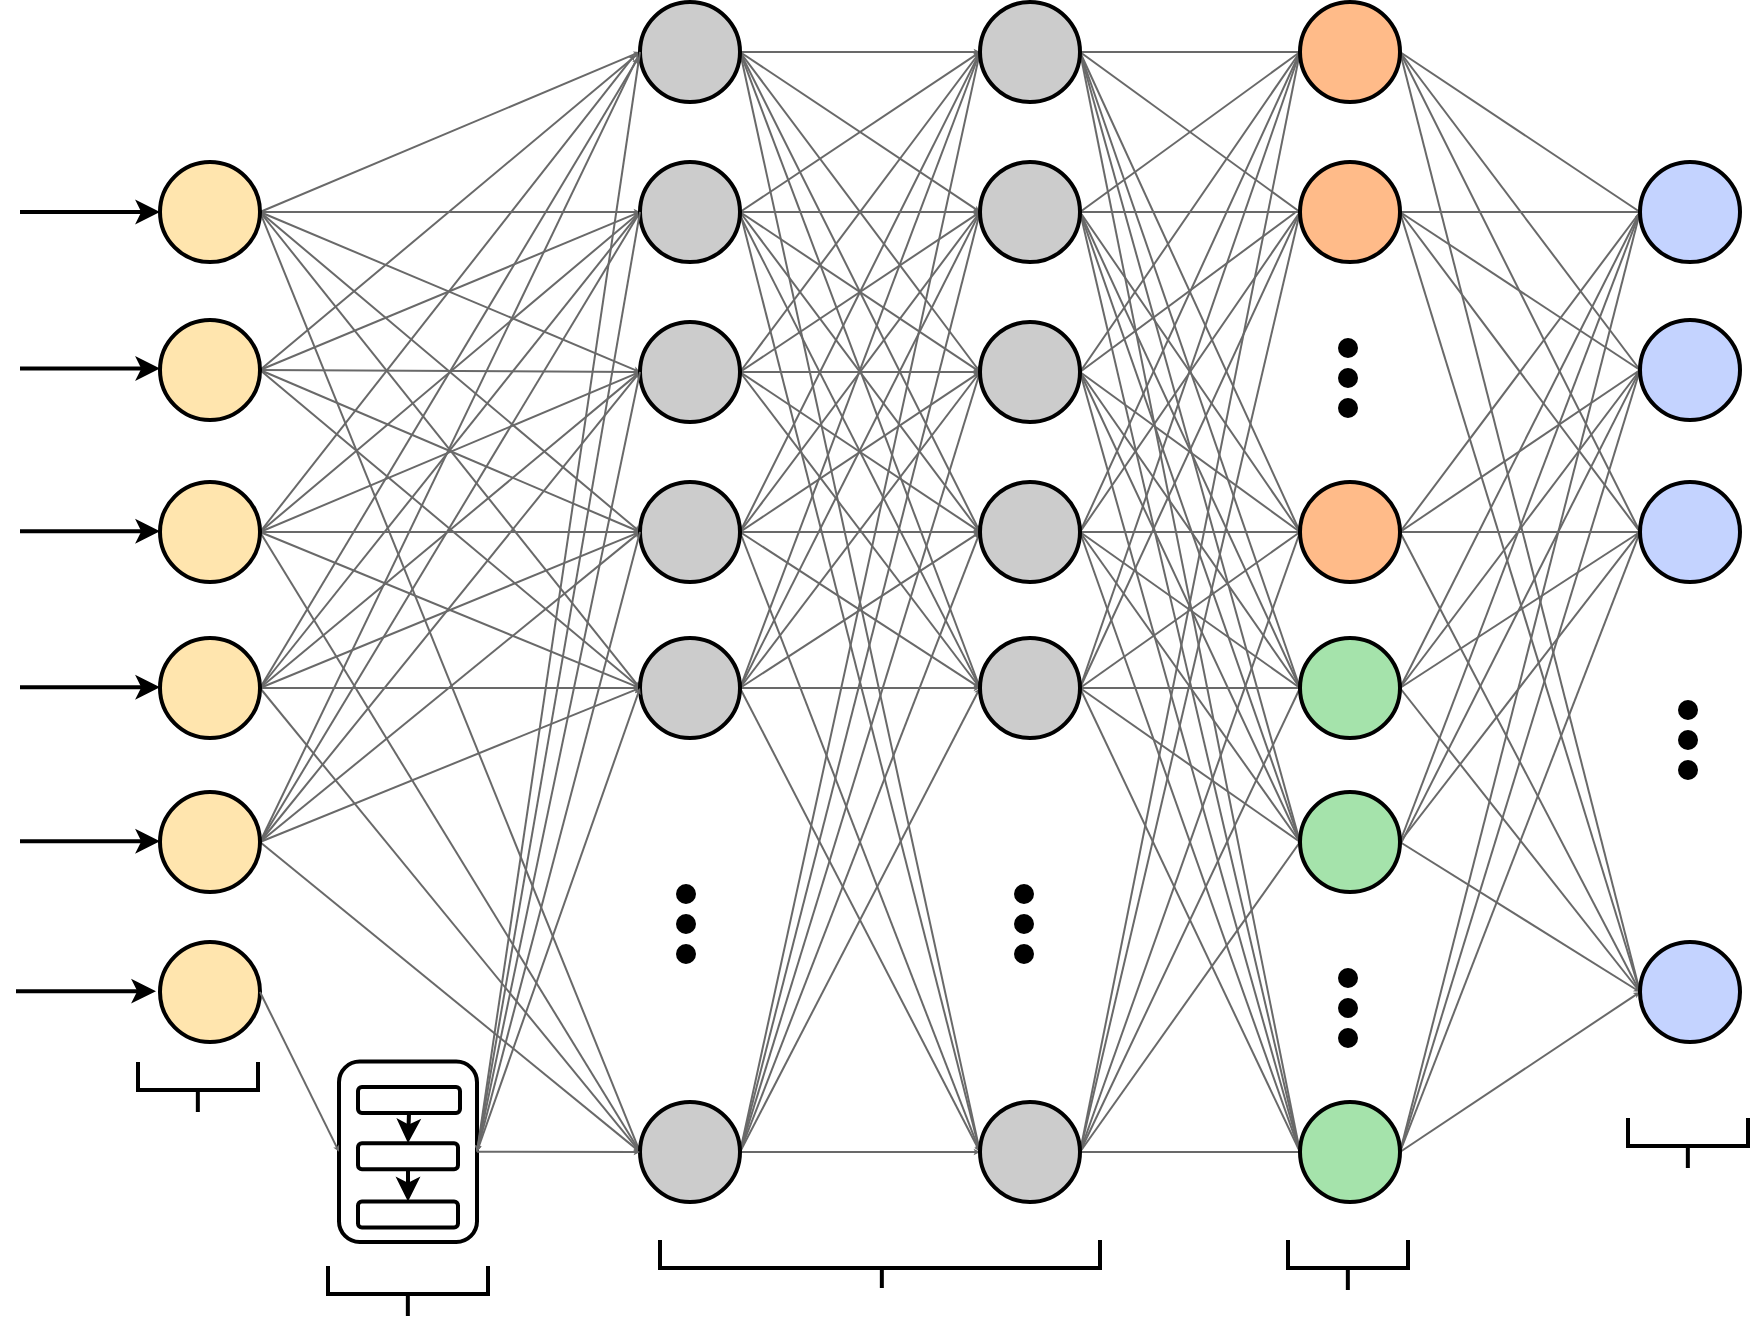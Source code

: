<mxfile version="21.6.6" type="github">
  <diagram name="Page-1" id="O0G5kvHubYkrOMf2x8nc">
    <mxGraphModel dx="1544" dy="860" grid="1" gridSize="10" guides="1" tooltips="1" connect="1" arrows="1" fold="1" page="1" pageScale="1" pageWidth="3300" pageHeight="4681" math="0" shadow="0">
      <root>
        <mxCell id="0" />
        <mxCell id="1" parent="0" />
        <mxCell id="ZAy9PFKj7g4toUoKisVz-23" style="rounded=0;orthogonalLoop=1;jettySize=auto;html=1;exitX=1;exitY=0.5;exitDx=0;exitDy=0;endSize=0;startSize=0;labelBorderColor=none;shadow=0;fixDash=0;snapToPoint=0;editable=1;movable=1;resizable=1;rotatable=1;deletable=1;locked=0;connectable=1;enumerate=0;comic=0;cloneable=1;entryX=0;entryY=0.5;entryDx=0;entryDy=0;strokeColor=#696969;" edge="1" parent="1" source="ZAy9PFKj7g4toUoKisVz-1" target="ZAy9PFKj7g4toUoKisVz-74">
          <mxGeometry relative="1" as="geometry">
            <mxPoint x="380" y="120" as="targetPoint" />
          </mxGeometry>
        </mxCell>
        <mxCell id="ZAy9PFKj7g4toUoKisVz-24" style="rounded=0;orthogonalLoop=1;jettySize=auto;html=1;endSize=0;startSize=0;labelBorderColor=none;shadow=0;fixDash=0;snapToPoint=0;editable=1;movable=1;resizable=1;rotatable=1;deletable=1;locked=0;connectable=1;enumerate=0;comic=0;cloneable=1;exitX=1;exitY=0.5;exitDx=0;exitDy=0;entryX=0;entryY=0.5;entryDx=0;entryDy=0;strokeColor=#696969;" edge="1" parent="1" source="ZAy9PFKj7g4toUoKisVz-1" target="ZAy9PFKj7g4toUoKisVz-88">
          <mxGeometry relative="1" as="geometry">
            <mxPoint x="240" y="190" as="sourcePoint" />
            <mxPoint x="380" y="200" as="targetPoint" />
          </mxGeometry>
        </mxCell>
        <mxCell id="ZAy9PFKj7g4toUoKisVz-25" style="rounded=0;orthogonalLoop=1;jettySize=auto;html=1;endSize=0;startSize=0;labelBorderColor=none;shadow=0;fixDash=0;snapToPoint=0;editable=1;movable=1;resizable=1;rotatable=1;deletable=1;locked=0;connectable=1;enumerate=0;comic=0;cloneable=1;entryX=0;entryY=0.5;entryDx=0;entryDy=0;exitX=1;exitY=0.5;exitDx=0;exitDy=0;strokeColor=#696969;" edge="1" parent="1" source="ZAy9PFKj7g4toUoKisVz-1" target="ZAy9PFKj7g4toUoKisVz-81">
          <mxGeometry relative="1" as="geometry">
            <mxPoint x="240" y="190" as="sourcePoint" />
            <mxPoint x="380" y="280" as="targetPoint" />
          </mxGeometry>
        </mxCell>
        <mxCell id="ZAy9PFKj7g4toUoKisVz-26" style="rounded=0;orthogonalLoop=1;jettySize=auto;html=1;endSize=0;startSize=0;labelBorderColor=none;shadow=0;fixDash=0;snapToPoint=0;editable=1;movable=1;resizable=1;rotatable=1;deletable=1;locked=0;connectable=1;enumerate=0;comic=0;cloneable=1;entryX=0;entryY=0.5;entryDx=0;entryDy=0;exitX=1;exitY=0.5;exitDx=0;exitDy=0;strokeColor=#696969;" edge="1" parent="1" source="ZAy9PFKj7g4toUoKisVz-1" target="ZAy9PFKj7g4toUoKisVz-98">
          <mxGeometry relative="1" as="geometry">
            <mxPoint x="240" y="190" as="sourcePoint" />
            <mxPoint x="380" y="360" as="targetPoint" />
          </mxGeometry>
        </mxCell>
        <mxCell id="ZAy9PFKj7g4toUoKisVz-27" style="rounded=0;orthogonalLoop=1;jettySize=auto;html=1;endSize=0;startSize=0;labelBorderColor=none;shadow=0;fixDash=0;snapToPoint=0;editable=1;movable=1;resizable=1;rotatable=1;deletable=1;locked=0;connectable=1;enumerate=0;comic=0;cloneable=1;exitX=1;exitY=0.5;exitDx=0;exitDy=0;entryX=0;entryY=0.5;entryDx=0;entryDy=0;strokeColor=#696969;" edge="1" parent="1" source="ZAy9PFKj7g4toUoKisVz-1" target="ZAy9PFKj7g4toUoKisVz-112">
          <mxGeometry relative="1" as="geometry">
            <mxPoint x="380" y="440" as="targetPoint" />
          </mxGeometry>
        </mxCell>
        <mxCell id="ZAy9PFKj7g4toUoKisVz-28" style="rounded=0;orthogonalLoop=1;jettySize=auto;html=1;endSize=0;startSize=0;labelBorderColor=none;shadow=0;fixDash=0;snapToPoint=0;editable=1;movable=1;resizable=1;rotatable=1;deletable=1;locked=0;connectable=1;enumerate=0;comic=0;cloneable=1;entryX=0;entryY=0.5;entryDx=0;entryDy=0;exitX=1;exitY=0.5;exitDx=0;exitDy=0;strokeColor=#696969;" edge="1" parent="1" source="ZAy9PFKj7g4toUoKisVz-1" target="ZAy9PFKj7g4toUoKisVz-105">
          <mxGeometry relative="1" as="geometry">
            <mxPoint x="240" y="190" as="sourcePoint" />
            <mxPoint x="380" y="670" as="targetPoint" />
          </mxGeometry>
        </mxCell>
        <mxCell id="ZAy9PFKj7g4toUoKisVz-35" style="rounded=0;orthogonalLoop=1;jettySize=auto;html=1;endSize=0;startSize=0;labelBorderColor=none;shadow=0;fixDash=0;snapToPoint=0;editable=1;movable=1;resizable=1;rotatable=1;deletable=1;locked=0;connectable=1;enumerate=0;comic=0;cloneable=1;entryX=-0.05;entryY=0.525;entryDx=0;entryDy=0;entryPerimeter=0;exitX=1;exitY=0.5;exitDx=0;exitDy=0;strokeColor=#696969;" edge="1" parent="1" source="ZAy9PFKj7g4toUoKisVz-6" target="ZAy9PFKj7g4toUoKisVz-74">
          <mxGeometry relative="1" as="geometry">
            <mxPoint x="240" y="350" as="sourcePoint" />
            <mxPoint x="380" y="120" as="targetPoint" />
          </mxGeometry>
        </mxCell>
        <mxCell id="ZAy9PFKj7g4toUoKisVz-36" style="rounded=0;orthogonalLoop=1;jettySize=auto;html=1;endSize=0;startSize=0;labelBorderColor=none;shadow=0;fixDash=0;snapToPoint=0;editable=1;movable=1;resizable=1;rotatable=1;deletable=1;locked=0;connectable=1;enumerate=0;comic=0;cloneable=1;exitX=1;exitY=0.5;exitDx=0;exitDy=0;entryX=0;entryY=0.5;entryDx=0;entryDy=0;strokeColor=#696969;" edge="1" parent="1" source="ZAy9PFKj7g4toUoKisVz-6" target="ZAy9PFKj7g4toUoKisVz-88">
          <mxGeometry relative="1" as="geometry">
            <mxPoint x="380" y="200" as="targetPoint" />
          </mxGeometry>
        </mxCell>
        <mxCell id="ZAy9PFKj7g4toUoKisVz-37" style="rounded=0;orthogonalLoop=1;jettySize=auto;html=1;endSize=0;startSize=0;labelBorderColor=none;shadow=0;fixDash=0;snapToPoint=0;editable=1;movable=1;resizable=1;rotatable=1;deletable=1;locked=0;connectable=1;enumerate=0;comic=0;cloneable=1;exitX=1;exitY=0.5;exitDx=0;exitDy=0;entryX=0;entryY=0.5;entryDx=0;entryDy=0;strokeColor=#696969;" edge="1" parent="1" source="ZAy9PFKj7g4toUoKisVz-6" target="ZAy9PFKj7g4toUoKisVz-81">
          <mxGeometry relative="1" as="geometry">
            <mxPoint x="380" y="280" as="targetPoint" />
          </mxGeometry>
        </mxCell>
        <mxCell id="ZAy9PFKj7g4toUoKisVz-38" style="rounded=0;orthogonalLoop=1;jettySize=auto;html=1;endSize=0;startSize=0;labelBorderColor=none;shadow=0;fixDash=0;snapToPoint=0;editable=1;movable=1;resizable=1;rotatable=1;deletable=1;locked=0;connectable=1;enumerate=0;comic=0;cloneable=1;entryX=0;entryY=0.5;entryDx=0;entryDy=0;strokeColor=#696969;" edge="1" parent="1" source="ZAy9PFKj7g4toUoKisVz-6" target="ZAy9PFKj7g4toUoKisVz-98">
          <mxGeometry relative="1" as="geometry">
            <mxPoint x="380" y="360" as="targetPoint" />
          </mxGeometry>
        </mxCell>
        <mxCell id="ZAy9PFKj7g4toUoKisVz-39" style="rounded=0;orthogonalLoop=1;jettySize=auto;html=1;endSize=0;startSize=0;labelBorderColor=none;shadow=0;fixDash=0;snapToPoint=0;editable=1;movable=1;resizable=1;rotatable=1;deletable=1;locked=0;connectable=1;enumerate=0;comic=0;cloneable=1;entryX=0;entryY=0.5;entryDx=0;entryDy=0;exitX=1;exitY=0.5;exitDx=0;exitDy=0;strokeColor=#696969;" edge="1" parent="1" source="ZAy9PFKj7g4toUoKisVz-6" target="ZAy9PFKj7g4toUoKisVz-112">
          <mxGeometry relative="1" as="geometry">
            <mxPoint x="240" y="350" as="sourcePoint" />
            <mxPoint x="380" y="440" as="targetPoint" />
          </mxGeometry>
        </mxCell>
        <mxCell id="ZAy9PFKj7g4toUoKisVz-40" style="rounded=0;orthogonalLoop=1;jettySize=auto;html=1;endSize=0;startSize=0;labelBorderColor=none;shadow=0;fixDash=0;snapToPoint=0;editable=1;movable=1;resizable=1;rotatable=1;deletable=1;locked=0;connectable=1;enumerate=0;comic=0;cloneable=1;exitX=1;exitY=0.5;exitDx=0;exitDy=0;entryX=0;entryY=0.5;entryDx=0;entryDy=0;strokeColor=#696969;" edge="1" parent="1" source="ZAy9PFKj7g4toUoKisVz-6" target="ZAy9PFKj7g4toUoKisVz-105">
          <mxGeometry relative="1" as="geometry">
            <mxPoint x="240" y="350" as="sourcePoint" />
            <mxPoint x="380" y="670" as="targetPoint" />
          </mxGeometry>
        </mxCell>
        <mxCell id="ZAy9PFKj7g4toUoKisVz-29" style="rounded=0;orthogonalLoop=1;jettySize=auto;html=1;endSize=0;startSize=0;labelBorderColor=none;shadow=0;fixDash=0;snapToPoint=0;editable=1;movable=1;resizable=1;rotatable=1;deletable=1;locked=0;connectable=1;enumerate=0;comic=0;cloneable=1;entryX=0;entryY=0.5;entryDx=0;entryDy=0;exitX=1;exitY=0.5;exitDx=0;exitDy=0;strokeColor=#696969;" edge="1" parent="1" source="ZAy9PFKj7g4toUoKisVz-7" target="ZAy9PFKj7g4toUoKisVz-74">
          <mxGeometry relative="1" as="geometry">
            <mxPoint x="240" y="270" as="sourcePoint" />
            <mxPoint x="380" y="120" as="targetPoint" />
          </mxGeometry>
        </mxCell>
        <mxCell id="ZAy9PFKj7g4toUoKisVz-30" style="rounded=0;orthogonalLoop=1;jettySize=auto;html=1;endSize=0;startSize=0;labelBorderColor=none;shadow=0;fixDash=0;snapToPoint=0;editable=1;movable=1;resizable=1;rotatable=1;deletable=1;locked=0;connectable=1;enumerate=0;comic=0;cloneable=1;exitX=1;exitY=0.5;exitDx=0;exitDy=0;entryX=0;entryY=0.5;entryDx=0;entryDy=0;strokeColor=#696969;" edge="1" parent="1" source="ZAy9PFKj7g4toUoKisVz-7" target="ZAy9PFKj7g4toUoKisVz-88">
          <mxGeometry relative="1" as="geometry">
            <mxPoint x="380" y="200" as="targetPoint" />
          </mxGeometry>
        </mxCell>
        <mxCell id="ZAy9PFKj7g4toUoKisVz-31" style="rounded=0;orthogonalLoop=1;jettySize=auto;html=1;endSize=0;startSize=0;labelBorderColor=none;shadow=0;fixDash=0;snapToPoint=0;editable=1;movable=1;resizable=1;rotatable=1;deletable=1;locked=0;connectable=1;enumerate=0;comic=0;cloneable=1;exitX=1;exitY=0.5;exitDx=0;exitDy=0;entryX=0;entryY=0.5;entryDx=0;entryDy=0;strokeColor=#696969;" edge="1" parent="1" source="ZAy9PFKj7g4toUoKisVz-7" target="ZAy9PFKj7g4toUoKisVz-81">
          <mxGeometry relative="1" as="geometry">
            <mxPoint x="380" y="280" as="targetPoint" />
          </mxGeometry>
        </mxCell>
        <mxCell id="ZAy9PFKj7g4toUoKisVz-32" style="rounded=0;orthogonalLoop=1;jettySize=auto;html=1;endSize=0;startSize=0;labelBorderColor=none;shadow=0;fixDash=0;snapToPoint=0;editable=1;movable=1;resizable=1;rotatable=1;deletable=1;locked=0;connectable=1;enumerate=0;comic=0;cloneable=1;entryX=0;entryY=0.5;entryDx=0;entryDy=0;exitX=1;exitY=0.5;exitDx=0;exitDy=0;strokeColor=#696969;" edge="1" parent="1" source="ZAy9PFKj7g4toUoKisVz-7" target="ZAy9PFKj7g4toUoKisVz-98">
          <mxGeometry relative="1" as="geometry">
            <mxPoint x="240" y="270" as="sourcePoint" />
            <mxPoint x="380" y="360" as="targetPoint" />
          </mxGeometry>
        </mxCell>
        <mxCell id="ZAy9PFKj7g4toUoKisVz-33" style="rounded=0;orthogonalLoop=1;jettySize=auto;html=1;endSize=0;startSize=0;labelBorderColor=none;shadow=0;fixDash=0;snapToPoint=0;editable=1;movable=1;resizable=1;rotatable=1;deletable=1;locked=0;connectable=1;enumerate=0;comic=0;cloneable=1;exitX=1;exitY=0.5;exitDx=0;exitDy=0;entryX=0;entryY=0.5;entryDx=0;entryDy=0;strokeColor=#696969;" edge="1" parent="1" source="ZAy9PFKj7g4toUoKisVz-7" target="ZAy9PFKj7g4toUoKisVz-112">
          <mxGeometry relative="1" as="geometry">
            <mxPoint x="380" y="440" as="targetPoint" />
          </mxGeometry>
        </mxCell>
        <mxCell id="ZAy9PFKj7g4toUoKisVz-41" style="rounded=0;orthogonalLoop=1;jettySize=auto;html=1;endSize=0;startSize=0;labelBorderColor=none;shadow=0;fixDash=0;snapToPoint=0;editable=1;movable=1;resizable=1;rotatable=1;deletable=1;locked=0;connectable=1;enumerate=0;comic=0;cloneable=1;exitX=1;exitY=0.5;exitDx=0;exitDy=0;entryX=0;entryY=0.5;entryDx=0;entryDy=0;strokeColor=#696969;" edge="1" parent="1" source="ZAy9PFKj7g4toUoKisVz-14" target="ZAy9PFKj7g4toUoKisVz-105">
          <mxGeometry relative="1" as="geometry">
            <mxPoint x="380" y="670" as="targetPoint" />
          </mxGeometry>
        </mxCell>
        <mxCell id="ZAy9PFKj7g4toUoKisVz-42" style="rounded=0;orthogonalLoop=1;jettySize=auto;html=1;endSize=0;startSize=0;labelBorderColor=none;shadow=0;fixDash=0;snapToPoint=0;editable=1;movable=1;resizable=1;rotatable=1;deletable=1;locked=0;connectable=1;enumerate=0;comic=0;cloneable=1;entryX=0;entryY=0.5;entryDx=0;entryDy=0;exitX=1;exitY=0.5;exitDx=0;exitDy=0;strokeColor=#696969;" edge="1" parent="1" source="ZAy9PFKj7g4toUoKisVz-14" target="ZAy9PFKj7g4toUoKisVz-112">
          <mxGeometry relative="1" as="geometry">
            <mxPoint x="240" y="430" as="sourcePoint" />
            <mxPoint x="380" y="440" as="targetPoint" />
          </mxGeometry>
        </mxCell>
        <mxCell id="ZAy9PFKj7g4toUoKisVz-43" style="rounded=0;orthogonalLoop=1;jettySize=auto;html=1;endSize=0;startSize=0;labelBorderColor=none;shadow=0;fixDash=0;snapToPoint=0;editable=1;movable=1;resizable=1;rotatable=1;deletable=1;locked=0;connectable=1;enumerate=0;comic=0;cloneable=1;exitX=1;exitY=0.5;exitDx=0;exitDy=0;entryX=0;entryY=0.5;entryDx=0;entryDy=0;strokeColor=#696969;" edge="1" parent="1" source="ZAy9PFKj7g4toUoKisVz-14" target="ZAy9PFKj7g4toUoKisVz-98">
          <mxGeometry relative="1" as="geometry">
            <mxPoint x="380" y="360" as="targetPoint" />
          </mxGeometry>
        </mxCell>
        <mxCell id="ZAy9PFKj7g4toUoKisVz-44" style="rounded=0;orthogonalLoop=1;jettySize=auto;html=1;endSize=0;startSize=0;labelBorderColor=none;shadow=0;fixDash=0;snapToPoint=0;editable=1;movable=1;resizable=1;rotatable=1;deletable=1;locked=0;connectable=1;enumerate=0;comic=0;cloneable=1;entryX=0;entryY=0.5;entryDx=0;entryDy=0;exitX=1;exitY=0.5;exitDx=0;exitDy=0;strokeColor=#696969;" edge="1" parent="1" source="ZAy9PFKj7g4toUoKisVz-14" target="ZAy9PFKj7g4toUoKisVz-81">
          <mxGeometry relative="1" as="geometry">
            <mxPoint x="240" y="430" as="sourcePoint" />
            <mxPoint x="380" y="280" as="targetPoint" />
          </mxGeometry>
        </mxCell>
        <mxCell id="ZAy9PFKj7g4toUoKisVz-45" style="rounded=0;orthogonalLoop=1;jettySize=auto;html=1;endSize=0;startSize=0;labelBorderColor=none;shadow=0;fixDash=0;snapToPoint=0;editable=1;movable=1;resizable=1;rotatable=1;deletable=1;locked=0;connectable=1;enumerate=0;comic=0;cloneable=1;exitX=1;exitY=0.5;exitDx=0;exitDy=0;entryX=0;entryY=0.5;entryDx=0;entryDy=0;strokeColor=#696969;" edge="1" parent="1" source="ZAy9PFKj7g4toUoKisVz-14" target="ZAy9PFKj7g4toUoKisVz-88">
          <mxGeometry relative="1" as="geometry">
            <mxPoint x="380" y="200" as="targetPoint" />
          </mxGeometry>
        </mxCell>
        <mxCell id="ZAy9PFKj7g4toUoKisVz-46" style="rounded=0;orthogonalLoop=1;jettySize=auto;html=1;endSize=0;startSize=0;labelBorderColor=none;shadow=0;fixDash=0;snapToPoint=0;editable=1;movable=1;resizable=1;rotatable=1;deletable=1;locked=0;connectable=1;enumerate=0;comic=0;cloneable=1;entryX=-0.017;entryY=0.558;entryDx=0;entryDy=0;entryPerimeter=0;exitX=1;exitY=0.5;exitDx=0;exitDy=0;strokeColor=#696969;" edge="1" parent="1" source="ZAy9PFKj7g4toUoKisVz-14" target="ZAy9PFKj7g4toUoKisVz-74">
          <mxGeometry relative="1" as="geometry">
            <mxPoint x="240" y="430" as="sourcePoint" />
            <mxPoint x="380" y="120" as="targetPoint" />
          </mxGeometry>
        </mxCell>
        <mxCell id="ZAy9PFKj7g4toUoKisVz-47" style="rounded=0;orthogonalLoop=1;jettySize=auto;html=1;endSize=0;startSize=0;labelBorderColor=none;shadow=0;fixDash=0;snapToPoint=0;editable=1;movable=1;resizable=1;rotatable=1;deletable=1;locked=0;connectable=1;enumerate=0;comic=0;cloneable=1;exitX=1;exitY=0.5;exitDx=0;exitDy=0;entryX=0;entryY=0.5;entryDx=0;entryDy=0;strokeColor=#696969;" edge="1" parent="1" source="ZAy9PFKj7g4toUoKisVz-16" target="ZAy9PFKj7g4toUoKisVz-105">
          <mxGeometry relative="1" as="geometry">
            <mxPoint x="380" y="670" as="targetPoint" />
          </mxGeometry>
        </mxCell>
        <mxCell id="ZAy9PFKj7g4toUoKisVz-48" style="rounded=0;orthogonalLoop=1;jettySize=auto;html=1;endSize=0;startSize=0;labelBorderColor=none;shadow=0;fixDash=0;snapToPoint=0;editable=1;movable=1;resizable=1;rotatable=1;deletable=1;locked=0;connectable=1;enumerate=0;comic=0;cloneable=1;entryX=0;entryY=0.5;entryDx=0;entryDy=0;exitX=1;exitY=0.5;exitDx=0;exitDy=0;strokeColor=#696969;" edge="1" parent="1" source="ZAy9PFKj7g4toUoKisVz-16" target="ZAy9PFKj7g4toUoKisVz-112">
          <mxGeometry relative="1" as="geometry">
            <mxPoint x="240" y="510" as="sourcePoint" />
            <mxPoint x="380" y="440" as="targetPoint" />
          </mxGeometry>
        </mxCell>
        <mxCell id="ZAy9PFKj7g4toUoKisVz-49" style="rounded=0;orthogonalLoop=1;jettySize=auto;html=1;entryX=0;entryY=0.5;entryDx=0;entryDy=0;endSize=0;startSize=0;labelBorderColor=none;shadow=0;fixDash=0;snapToPoint=0;editable=1;movable=1;resizable=1;rotatable=1;deletable=1;locked=0;connectable=1;enumerate=0;comic=0;cloneable=1;exitX=1;exitY=0.5;exitDx=0;exitDy=0;strokeColor=#696969;" edge="1" parent="1" source="ZAy9PFKj7g4toUoKisVz-16" target="ZAy9PFKj7g4toUoKisVz-98">
          <mxGeometry relative="1" as="geometry">
            <mxPoint x="240" y="510" as="sourcePoint" />
            <mxPoint x="370" y="360" as="targetPoint" />
          </mxGeometry>
        </mxCell>
        <mxCell id="ZAy9PFKj7g4toUoKisVz-50" style="rounded=0;orthogonalLoop=1;jettySize=auto;html=1;entryX=0;entryY=0.5;entryDx=0;entryDy=0;endSize=0;startSize=0;labelBorderColor=none;shadow=0;fixDash=0;snapToPoint=0;editable=1;movable=1;resizable=1;rotatable=1;deletable=1;locked=0;connectable=1;enumerate=0;comic=0;cloneable=1;exitX=1;exitY=0.5;exitDx=0;exitDy=0;strokeColor=#696969;" edge="1" parent="1" source="ZAy9PFKj7g4toUoKisVz-16" target="ZAy9PFKj7g4toUoKisVz-81">
          <mxGeometry relative="1" as="geometry">
            <mxPoint x="370" y="280" as="targetPoint" />
          </mxGeometry>
        </mxCell>
        <mxCell id="ZAy9PFKj7g4toUoKisVz-51" style="rounded=0;orthogonalLoop=1;jettySize=auto;html=1;entryX=0;entryY=0.5;entryDx=0;entryDy=0;endSize=0;startSize=0;labelBorderColor=none;shadow=0;fixDash=0;snapToPoint=0;editable=1;movable=1;resizable=1;rotatable=1;deletable=1;locked=0;connectable=1;enumerate=0;comic=0;cloneable=1;exitX=1;exitY=0.5;exitDx=0;exitDy=0;strokeColor=#696969;" edge="1" parent="1" source="ZAy9PFKj7g4toUoKisVz-16" target="ZAy9PFKj7g4toUoKisVz-88">
          <mxGeometry relative="1" as="geometry">
            <mxPoint x="240" y="510" as="sourcePoint" />
            <mxPoint x="370" y="200" as="targetPoint" />
          </mxGeometry>
        </mxCell>
        <mxCell id="ZAy9PFKj7g4toUoKisVz-52" style="rounded=0;orthogonalLoop=1;jettySize=auto;html=1;entryX=0;entryY=0.5;entryDx=0;entryDy=0;endSize=0;startSize=0;labelBorderColor=none;shadow=0;fixDash=0;snapToPoint=0;editable=1;movable=1;resizable=1;rotatable=1;deletable=1;locked=0;connectable=1;enumerate=0;comic=0;cloneable=1;exitX=1;exitY=0.5;exitDx=0;exitDy=0;strokeColor=#696969;" edge="1" parent="1" source="ZAy9PFKj7g4toUoKisVz-16" target="ZAy9PFKj7g4toUoKisVz-74">
          <mxGeometry relative="1" as="geometry">
            <mxPoint x="370" y="120" as="targetPoint" />
          </mxGeometry>
        </mxCell>
        <mxCell id="ZAy9PFKj7g4toUoKisVz-172" style="rounded=0;orthogonalLoop=1;jettySize=auto;html=1;entryX=0;entryY=0.5;entryDx=0;entryDy=0;endSize=0;startSize=0;exitX=1;exitY=0.5;exitDx=0;exitDy=0;endArrow=openAsync;endFill=0;strokeColor=#696969;" edge="1" parent="1" source="ZAy9PFKj7g4toUoKisVz-62" target="ZAy9PFKj7g4toUoKisVz-163">
          <mxGeometry relative="1" as="geometry" />
        </mxCell>
        <mxCell id="ZAy9PFKj7g4toUoKisVz-174" style="rounded=0;orthogonalLoop=1;jettySize=auto;html=1;entryX=0;entryY=0.5;entryDx=0;entryDy=0;endSize=0;startSize=0;exitX=1;exitY=0.5;exitDx=0;exitDy=0;endArrow=openAsync;endFill=0;strokeColor=#696969;" edge="1" parent="1" source="ZAy9PFKj7g4toUoKisVz-62" target="ZAy9PFKj7g4toUoKisVz-165">
          <mxGeometry relative="1" as="geometry" />
        </mxCell>
        <mxCell id="ZAy9PFKj7g4toUoKisVz-175" style="rounded=0;orthogonalLoop=1;jettySize=auto;html=1;entryX=0;entryY=0.5;entryDx=0;entryDy=0;endSize=0;startSize=0;exitX=1;exitY=0.5;exitDx=0;exitDy=0;endArrow=openAsync;endFill=0;strokeColor=#696969;" edge="1" parent="1" source="ZAy9PFKj7g4toUoKisVz-62" target="ZAy9PFKj7g4toUoKisVz-164">
          <mxGeometry relative="1" as="geometry" />
        </mxCell>
        <mxCell id="ZAy9PFKj7g4toUoKisVz-176" style="rounded=0;orthogonalLoop=1;jettySize=auto;html=1;entryX=0;entryY=0.5;entryDx=0;entryDy=0;endSize=0;startSize=0;exitX=1;exitY=0.5;exitDx=0;exitDy=0;endArrow=openAsync;endFill=0;strokeColor=#696969;" edge="1" parent="1" source="ZAy9PFKj7g4toUoKisVz-62" target="ZAy9PFKj7g4toUoKisVz-167">
          <mxGeometry relative="1" as="geometry" />
        </mxCell>
        <mxCell id="ZAy9PFKj7g4toUoKisVz-187" style="rounded=0;orthogonalLoop=1;jettySize=auto;html=1;endSize=0;startSize=0;endArrow=none;endFill=0;strokeColor=#696969;exitX=1;exitY=0.5;exitDx=0;exitDy=0;entryX=0;entryY=0.5;entryDx=0;entryDy=0;" edge="1" parent="1" source="ZAy9PFKj7g4toUoKisVz-63" target="ZAy9PFKj7g4toUoKisVz-163">
          <mxGeometry relative="1" as="geometry">
            <mxPoint x="920" y="190" as="targetPoint" />
            <mxPoint x="810" y="498" as="sourcePoint" />
          </mxGeometry>
        </mxCell>
        <mxCell id="ZAy9PFKj7g4toUoKisVz-188" style="rounded=0;orthogonalLoop=1;jettySize=auto;html=1;entryX=0;entryY=0.5;entryDx=0;entryDy=0;endSize=0;startSize=0;endArrow=none;endFill=0;strokeColor=#696969;exitX=1;exitY=0.5;exitDx=0;exitDy=0;" edge="1" parent="1" source="ZAy9PFKj7g4toUoKisVz-63" target="ZAy9PFKj7g4toUoKisVz-165">
          <mxGeometry relative="1" as="geometry">
            <mxPoint x="810" y="498" as="sourcePoint" />
          </mxGeometry>
        </mxCell>
        <mxCell id="ZAy9PFKj7g4toUoKisVz-189" style="rounded=0;orthogonalLoop=1;jettySize=auto;html=1;entryX=0;entryY=0.5;entryDx=0;entryDy=0;endSize=0;startSize=0;endArrow=none;endFill=0;strokeColor=#696969;exitX=1;exitY=0.5;exitDx=0;exitDy=0;" edge="1" parent="1" source="ZAy9PFKj7g4toUoKisVz-63" target="ZAy9PFKj7g4toUoKisVz-164">
          <mxGeometry relative="1" as="geometry">
            <mxPoint x="810" y="500" as="sourcePoint" />
          </mxGeometry>
        </mxCell>
        <mxCell id="ZAy9PFKj7g4toUoKisVz-190" style="rounded=0;orthogonalLoop=1;jettySize=auto;html=1;entryX=0;entryY=0.5;entryDx=0;entryDy=0;exitX=1;exitY=0.5;exitDx=0;exitDy=0;endSize=0;startSize=0;endArrow=none;endFill=0;strokeColor=#696969;" edge="1" parent="1" source="ZAy9PFKj7g4toUoKisVz-63" target="ZAy9PFKj7g4toUoKisVz-167">
          <mxGeometry relative="1" as="geometry" />
        </mxCell>
        <mxCell id="ZAy9PFKj7g4toUoKisVz-178" style="rounded=0;orthogonalLoop=1;jettySize=auto;html=1;entryX=0;entryY=0.5;entryDx=0;entryDy=0;endSize=0;startSize=0;endArrow=openAsync;endFill=0;strokeColor=#696969;" edge="1" parent="1" source="ZAy9PFKj7g4toUoKisVz-64" target="ZAy9PFKj7g4toUoKisVz-163">
          <mxGeometry relative="1" as="geometry" />
        </mxCell>
        <mxCell id="ZAy9PFKj7g4toUoKisVz-179" style="rounded=0;orthogonalLoop=1;jettySize=auto;html=1;entryX=0;entryY=0.5;entryDx=0;entryDy=0;endSize=0;startSize=0;exitX=1;exitY=0.5;exitDx=0;exitDy=0;endArrow=openAsync;endFill=0;strokeColor=#696969;" edge="1" parent="1" source="ZAy9PFKj7g4toUoKisVz-64" target="ZAy9PFKj7g4toUoKisVz-165">
          <mxGeometry relative="1" as="geometry" />
        </mxCell>
        <mxCell id="ZAy9PFKj7g4toUoKisVz-180" style="rounded=0;orthogonalLoop=1;jettySize=auto;html=1;entryX=0;entryY=0.5;entryDx=0;entryDy=0;endSize=0;startSize=0;exitX=1;exitY=0.5;exitDx=0;exitDy=0;endArrow=openAsync;endFill=0;strokeColor=#696969;" edge="1" parent="1" source="ZAy9PFKj7g4toUoKisVz-64" target="ZAy9PFKj7g4toUoKisVz-164">
          <mxGeometry relative="1" as="geometry" />
        </mxCell>
        <mxCell id="ZAy9PFKj7g4toUoKisVz-181" style="rounded=0;orthogonalLoop=1;jettySize=auto;html=1;entryX=0;entryY=0.5;entryDx=0;entryDy=0;endSize=0;startSize=0;exitX=1;exitY=0.5;exitDx=0;exitDy=0;endArrow=openAsync;endFill=0;strokeColor=#696969;" edge="1" parent="1" source="ZAy9PFKj7g4toUoKisVz-64" target="ZAy9PFKj7g4toUoKisVz-167">
          <mxGeometry relative="1" as="geometry" />
        </mxCell>
        <mxCell id="ZAy9PFKj7g4toUoKisVz-182" style="rounded=0;orthogonalLoop=1;jettySize=auto;html=1;entryX=0;entryY=0.5;entryDx=0;entryDy=0;endSize=0;startSize=0;exitX=1;exitY=0.5;exitDx=0;exitDy=0;endArrow=none;endFill=0;strokeColor=#696969;" edge="1" parent="1" source="ZAy9PFKj7g4toUoKisVz-65" target="ZAy9PFKj7g4toUoKisVz-163">
          <mxGeometry relative="1" as="geometry" />
        </mxCell>
        <mxCell id="ZAy9PFKj7g4toUoKisVz-183" style="rounded=0;orthogonalLoop=1;jettySize=auto;html=1;entryX=0;entryY=0.5;entryDx=0;entryDy=0;endSize=0;startSize=0;exitX=1;exitY=0.5;exitDx=0;exitDy=0;endArrow=none;endFill=0;strokeColor=#696969;" edge="1" parent="1" source="ZAy9PFKj7g4toUoKisVz-65" target="ZAy9PFKj7g4toUoKisVz-165">
          <mxGeometry relative="1" as="geometry" />
        </mxCell>
        <mxCell id="ZAy9PFKj7g4toUoKisVz-184" style="rounded=0;orthogonalLoop=1;jettySize=auto;html=1;entryX=0;entryY=0.5;entryDx=0;entryDy=0;endSize=0;startSize=0;exitX=1;exitY=0.5;exitDx=0;exitDy=0;endArrow=none;endFill=0;strokeColor=#696969;" edge="1" parent="1" source="ZAy9PFKj7g4toUoKisVz-65" target="ZAy9PFKj7g4toUoKisVz-164">
          <mxGeometry relative="1" as="geometry" />
        </mxCell>
        <mxCell id="ZAy9PFKj7g4toUoKisVz-186" style="rounded=0;orthogonalLoop=1;jettySize=auto;html=1;entryX=0;entryY=0.5;entryDx=0;entryDy=0;endSize=0;startSize=0;exitX=1;exitY=0.5;exitDx=0;exitDy=0;endArrow=none;endFill=0;strokeColor=#696969;" edge="1" parent="1" source="ZAy9PFKj7g4toUoKisVz-65" target="ZAy9PFKj7g4toUoKisVz-167">
          <mxGeometry relative="1" as="geometry" />
        </mxCell>
        <mxCell id="ZAy9PFKj7g4toUoKisVz-195" style="rounded=0;orthogonalLoop=1;jettySize=auto;html=1;entryX=0;entryY=0.5;entryDx=0;entryDy=0;endSize=0;startSize=0;exitX=1;exitY=0.5;exitDx=0;exitDy=0;strokeColor=#696969;" edge="1" parent="1" source="ZAy9PFKj7g4toUoKisVz-66" target="ZAy9PFKj7g4toUoKisVz-167">
          <mxGeometry relative="1" as="geometry" />
        </mxCell>
        <mxCell id="ZAy9PFKj7g4toUoKisVz-196" style="rounded=0;orthogonalLoop=1;jettySize=auto;html=1;entryX=0;entryY=0.5;entryDx=0;entryDy=0;endSize=0;startSize=0;exitX=1;exitY=0.5;exitDx=0;exitDy=0;strokeColor=#696969;" edge="1" parent="1" source="ZAy9PFKj7g4toUoKisVz-66" target="ZAy9PFKj7g4toUoKisVz-164">
          <mxGeometry relative="1" as="geometry" />
        </mxCell>
        <mxCell id="ZAy9PFKj7g4toUoKisVz-197" style="rounded=0;orthogonalLoop=1;jettySize=auto;html=1;entryX=0;entryY=0.5;entryDx=0;entryDy=0;endSize=0;startSize=0;exitX=1;exitY=0.5;exitDx=0;exitDy=0;strokeColor=#696969;" edge="1" parent="1" source="ZAy9PFKj7g4toUoKisVz-66" target="ZAy9PFKj7g4toUoKisVz-165">
          <mxGeometry relative="1" as="geometry" />
        </mxCell>
        <mxCell id="ZAy9PFKj7g4toUoKisVz-198" style="rounded=0;orthogonalLoop=1;jettySize=auto;html=1;entryX=0;entryY=0.5;entryDx=0;entryDy=0;endSize=0;startSize=0;exitX=1;exitY=0.5;exitDx=0;exitDy=0;strokeColor=#696969;" edge="1" parent="1" source="ZAy9PFKj7g4toUoKisVz-66" target="ZAy9PFKj7g4toUoKisVz-163">
          <mxGeometry relative="1" as="geometry" />
        </mxCell>
        <mxCell id="ZAy9PFKj7g4toUoKisVz-191" style="rounded=0;orthogonalLoop=1;jettySize=auto;html=1;entryX=0;entryY=0.5;entryDx=0;entryDy=0;endSize=0;startSize=0;strokeColor=#696969;exitX=1;exitY=0.5;exitDx=0;exitDy=0;" edge="1" parent="1" source="ZAy9PFKj7g4toUoKisVz-67" target="ZAy9PFKj7g4toUoKisVz-167">
          <mxGeometry relative="1" as="geometry" />
        </mxCell>
        <mxCell id="ZAy9PFKj7g4toUoKisVz-192" style="rounded=0;orthogonalLoop=1;jettySize=auto;html=1;entryX=0;entryY=0.5;entryDx=0;entryDy=0;endSize=0;startSize=0;strokeColor=#696969;exitX=1;exitY=0.5;exitDx=0;exitDy=0;" edge="1" parent="1" source="ZAy9PFKj7g4toUoKisVz-67" target="ZAy9PFKj7g4toUoKisVz-164">
          <mxGeometry relative="1" as="geometry">
            <mxPoint x="810" y="580" as="sourcePoint" />
          </mxGeometry>
        </mxCell>
        <mxCell id="ZAy9PFKj7g4toUoKisVz-193" style="rounded=0;orthogonalLoop=1;jettySize=auto;html=1;entryX=0;entryY=0.5;entryDx=0;entryDy=0;endSize=0;startSize=0;strokeColor=#696969;exitX=0.991;exitY=0.551;exitDx=0;exitDy=0;exitPerimeter=0;" edge="1" parent="1" source="ZAy9PFKj7g4toUoKisVz-67" target="ZAy9PFKj7g4toUoKisVz-165">
          <mxGeometry relative="1" as="geometry">
            <mxPoint x="810" y="580" as="sourcePoint" />
          </mxGeometry>
        </mxCell>
        <mxCell id="ZAy9PFKj7g4toUoKisVz-194" style="rounded=0;orthogonalLoop=1;jettySize=auto;html=1;entryX=0;entryY=0.5;entryDx=0;entryDy=0;endSize=0;startSize=0;exitX=1;exitY=0.5;exitDx=0;exitDy=0;strokeColor=#696969;" edge="1" parent="1" source="ZAy9PFKj7g4toUoKisVz-67" target="ZAy9PFKj7g4toUoKisVz-163">
          <mxGeometry relative="1" as="geometry" />
        </mxCell>
        <mxCell id="ZAy9PFKj7g4toUoKisVz-68" style="rounded=0;orthogonalLoop=1;jettySize=auto;html=1;entryX=0;entryY=0.5;entryDx=0;entryDy=0;exitX=1;exitY=0.5;exitDx=0;exitDy=0;endSize=0;startSize=0;strokeColor=#696969;" edge="1" parent="1" source="ZAy9PFKj7g4toUoKisVz-74" target="ZAy9PFKj7g4toUoKisVz-113">
          <mxGeometry relative="1" as="geometry" />
        </mxCell>
        <mxCell id="ZAy9PFKj7g4toUoKisVz-69" style="rounded=0;orthogonalLoop=1;jettySize=auto;html=1;entryX=0;entryY=0.5;entryDx=0;entryDy=0;endSize=0;startSize=0;exitX=1;exitY=0.5;exitDx=0;exitDy=0;strokeColor=#696969;" edge="1" parent="1" source="ZAy9PFKj7g4toUoKisVz-74" target="ZAy9PFKj7g4toUoKisVz-115">
          <mxGeometry relative="1" as="geometry" />
        </mxCell>
        <mxCell id="ZAy9PFKj7g4toUoKisVz-70" style="rounded=0;orthogonalLoop=1;jettySize=auto;html=1;entryX=0;entryY=0.5;entryDx=0;entryDy=0;endSize=0;startSize=0;exitX=1;exitY=0.5;exitDx=0;exitDy=0;strokeColor=#696969;" edge="1" parent="1" source="ZAy9PFKj7g4toUoKisVz-74" target="ZAy9PFKj7g4toUoKisVz-114">
          <mxGeometry relative="1" as="geometry" />
        </mxCell>
        <mxCell id="ZAy9PFKj7g4toUoKisVz-71" style="rounded=0;orthogonalLoop=1;jettySize=auto;html=1;entryX=0;entryY=0.5;entryDx=0;entryDy=0;endSize=0;startSize=0;exitX=1;exitY=0.5;exitDx=0;exitDy=0;strokeColor=#696969;" edge="1" parent="1" source="ZAy9PFKj7g4toUoKisVz-74" target="ZAy9PFKj7g4toUoKisVz-116">
          <mxGeometry relative="1" as="geometry" />
        </mxCell>
        <mxCell id="ZAy9PFKj7g4toUoKisVz-72" style="rounded=0;orthogonalLoop=1;jettySize=auto;html=1;entryX=0;entryY=0.5;entryDx=0;entryDy=0;endSize=0;startSize=0;exitX=1;exitY=0.5;exitDx=0;exitDy=0;strokeColor=#696969;" edge="1" parent="1" source="ZAy9PFKj7g4toUoKisVz-74" target="ZAy9PFKj7g4toUoKisVz-118">
          <mxGeometry relative="1" as="geometry" />
        </mxCell>
        <mxCell id="ZAy9PFKj7g4toUoKisVz-73" style="rounded=0;orthogonalLoop=1;jettySize=auto;html=1;entryX=0;entryY=0.5;entryDx=0;entryDy=0;endSize=0;startSize=0;exitX=1;exitY=0.5;exitDx=0;exitDy=0;strokeColor=#696969;" edge="1" parent="1" source="ZAy9PFKj7g4toUoKisVz-74" target="ZAy9PFKj7g4toUoKisVz-117">
          <mxGeometry relative="1" as="geometry" />
        </mxCell>
        <mxCell id="ZAy9PFKj7g4toUoKisVz-75" style="rounded=0;orthogonalLoop=1;jettySize=auto;html=1;entryX=0;entryY=0.5;entryDx=0;entryDy=0;endSize=0;startSize=0;exitX=1;exitY=0.5;exitDx=0;exitDy=0;strokeColor=#696969;" edge="1" parent="1" source="ZAy9PFKj7g4toUoKisVz-81" target="ZAy9PFKj7g4toUoKisVz-113">
          <mxGeometry relative="1" as="geometry" />
        </mxCell>
        <mxCell id="ZAy9PFKj7g4toUoKisVz-76" style="rounded=0;orthogonalLoop=1;jettySize=auto;html=1;entryX=0;entryY=0.5;entryDx=0;entryDy=0;endSize=0;startSize=0;exitX=1;exitY=0.5;exitDx=0;exitDy=0;strokeColor=#696969;" edge="1" parent="1" source="ZAy9PFKj7g4toUoKisVz-81" target="ZAy9PFKj7g4toUoKisVz-115">
          <mxGeometry relative="1" as="geometry" />
        </mxCell>
        <mxCell id="ZAy9PFKj7g4toUoKisVz-77" style="rounded=0;orthogonalLoop=1;jettySize=auto;html=1;entryX=0;entryY=0.5;entryDx=0;entryDy=0;endSize=0;startSize=0;strokeColor=#696969;" edge="1" parent="1" source="ZAy9PFKj7g4toUoKisVz-81" target="ZAy9PFKj7g4toUoKisVz-114">
          <mxGeometry relative="1" as="geometry" />
        </mxCell>
        <mxCell id="ZAy9PFKj7g4toUoKisVz-78" style="rounded=0;orthogonalLoop=1;jettySize=auto;html=1;entryX=0;entryY=0.5;entryDx=0;entryDy=0;endSize=0;startSize=0;exitX=1;exitY=0.5;exitDx=0;exitDy=0;strokeColor=#696969;" edge="1" parent="1" source="ZAy9PFKj7g4toUoKisVz-81" target="ZAy9PFKj7g4toUoKisVz-116">
          <mxGeometry relative="1" as="geometry" />
        </mxCell>
        <mxCell id="ZAy9PFKj7g4toUoKisVz-79" style="rounded=0;orthogonalLoop=1;jettySize=auto;html=1;entryX=0;entryY=0.5;entryDx=0;entryDy=0;endSize=0;startSize=0;exitX=1;exitY=0.5;exitDx=0;exitDy=0;strokeColor=#696969;" edge="1" parent="1" source="ZAy9PFKj7g4toUoKisVz-81" target="ZAy9PFKj7g4toUoKisVz-118">
          <mxGeometry relative="1" as="geometry">
            <mxPoint x="420" y="302" as="sourcePoint" />
          </mxGeometry>
        </mxCell>
        <mxCell id="ZAy9PFKj7g4toUoKisVz-82" style="rounded=0;orthogonalLoop=1;jettySize=auto;html=1;entryX=0;entryY=0.5;entryDx=0;entryDy=0;endSize=0;startSize=0;exitX=1;exitY=0.5;exitDx=0;exitDy=0;strokeColor=#696969;" edge="1" parent="1" source="ZAy9PFKj7g4toUoKisVz-88" target="ZAy9PFKj7g4toUoKisVz-113">
          <mxGeometry relative="1" as="geometry" />
        </mxCell>
        <mxCell id="ZAy9PFKj7g4toUoKisVz-83" style="rounded=0;orthogonalLoop=1;jettySize=auto;html=1;entryX=0;entryY=0.5;entryDx=0;entryDy=0;endSize=0;startSize=0;strokeColor=#696969;" edge="1" parent="1" source="ZAy9PFKj7g4toUoKisVz-88" target="ZAy9PFKj7g4toUoKisVz-115">
          <mxGeometry relative="1" as="geometry" />
        </mxCell>
        <mxCell id="ZAy9PFKj7g4toUoKisVz-84" style="rounded=0;orthogonalLoop=1;jettySize=auto;html=1;entryX=0;entryY=0.5;entryDx=0;entryDy=0;endSize=0;startSize=0;exitX=1;exitY=0.5;exitDx=0;exitDy=0;strokeColor=#696969;" edge="1" parent="1" source="ZAy9PFKj7g4toUoKisVz-88" target="ZAy9PFKj7g4toUoKisVz-114">
          <mxGeometry relative="1" as="geometry" />
        </mxCell>
        <mxCell id="ZAy9PFKj7g4toUoKisVz-85" style="rounded=0;orthogonalLoop=1;jettySize=auto;html=1;entryX=0;entryY=0.5;entryDx=0;entryDy=0;endSize=0;startSize=0;exitX=1;exitY=0.5;exitDx=0;exitDy=0;strokeColor=#696969;" edge="1" parent="1" source="ZAy9PFKj7g4toUoKisVz-88" target="ZAy9PFKj7g4toUoKisVz-116">
          <mxGeometry relative="1" as="geometry" />
        </mxCell>
        <mxCell id="ZAy9PFKj7g4toUoKisVz-86" style="rounded=0;orthogonalLoop=1;jettySize=auto;html=1;entryX=0;entryY=0.5;entryDx=0;entryDy=0;endSize=0;startSize=0;exitX=1.008;exitY=0.549;exitDx=0;exitDy=0;exitPerimeter=0;strokeColor=#696969;" edge="1" parent="1" source="ZAy9PFKj7g4toUoKisVz-88" target="ZAy9PFKj7g4toUoKisVz-118">
          <mxGeometry relative="1" as="geometry" />
        </mxCell>
        <mxCell id="ZAy9PFKj7g4toUoKisVz-87" style="rounded=0;orthogonalLoop=1;jettySize=auto;html=1;entryX=0;entryY=0.5;entryDx=0;entryDy=0;endSize=0;startSize=0;exitX=1;exitY=0.5;exitDx=0;exitDy=0;strokeColor=#696969;" edge="1" parent="1" source="ZAy9PFKj7g4toUoKisVz-88" target="ZAy9PFKj7g4toUoKisVz-117">
          <mxGeometry relative="1" as="geometry" />
        </mxCell>
        <mxCell id="ZAy9PFKj7g4toUoKisVz-92" style="rounded=0;orthogonalLoop=1;jettySize=auto;html=1;entryX=0;entryY=0.5;entryDx=0;entryDy=0;endSize=0;startSize=0;exitX=1;exitY=0.5;exitDx=0;exitDy=0;strokeColor=#696969;" edge="1" parent="1" source="ZAy9PFKj7g4toUoKisVz-98" target="ZAy9PFKj7g4toUoKisVz-117">
          <mxGeometry relative="1" as="geometry" />
        </mxCell>
        <mxCell id="ZAy9PFKj7g4toUoKisVz-93" style="rounded=0;orthogonalLoop=1;jettySize=auto;html=1;entryX=0;entryY=0.5;entryDx=0;entryDy=0;endSize=0;startSize=0;exitX=1;exitY=0.5;exitDx=0;exitDy=0;strokeColor=#696969;" edge="1" parent="1" source="ZAy9PFKj7g4toUoKisVz-98" target="ZAy9PFKj7g4toUoKisVz-118">
          <mxGeometry relative="1" as="geometry" />
        </mxCell>
        <mxCell id="ZAy9PFKj7g4toUoKisVz-94" style="rounded=0;orthogonalLoop=1;jettySize=auto;html=1;entryX=0;entryY=0.5;entryDx=0;entryDy=0;endSize=0;startSize=0;strokeColor=#696969;" edge="1" parent="1" source="ZAy9PFKj7g4toUoKisVz-98" target="ZAy9PFKj7g4toUoKisVz-116">
          <mxGeometry relative="1" as="geometry" />
        </mxCell>
        <mxCell id="ZAy9PFKj7g4toUoKisVz-95" style="rounded=0;orthogonalLoop=1;jettySize=auto;html=1;entryX=0;entryY=0.5;entryDx=0;entryDy=0;endSize=0;startSize=0;exitX=1;exitY=0.5;exitDx=0;exitDy=0;strokeColor=#696969;" edge="1" parent="1" source="ZAy9PFKj7g4toUoKisVz-98" target="ZAy9PFKj7g4toUoKisVz-114">
          <mxGeometry relative="1" as="geometry" />
        </mxCell>
        <mxCell id="ZAy9PFKj7g4toUoKisVz-96" style="rounded=0;orthogonalLoop=1;jettySize=auto;html=1;entryX=0;entryY=0.5;entryDx=0;entryDy=0;endSize=0;startSize=0;exitX=1;exitY=0.5;exitDx=0;exitDy=0;strokeColor=#696969;" edge="1" parent="1" source="ZAy9PFKj7g4toUoKisVz-98" target="ZAy9PFKj7g4toUoKisVz-115">
          <mxGeometry relative="1" as="geometry" />
        </mxCell>
        <mxCell id="ZAy9PFKj7g4toUoKisVz-97" style="rounded=0;orthogonalLoop=1;jettySize=auto;html=1;entryX=0;entryY=0.5;entryDx=0;entryDy=0;endSize=0;startSize=0;exitX=1;exitY=0.5;exitDx=0;exitDy=0;strokeColor=#696969;" edge="1" parent="1" source="ZAy9PFKj7g4toUoKisVz-98" target="ZAy9PFKj7g4toUoKisVz-113">
          <mxGeometry relative="1" as="geometry" />
        </mxCell>
        <mxCell id="ZAy9PFKj7g4toUoKisVz-99" style="rounded=0;orthogonalLoop=1;jettySize=auto;html=1;entryX=0;entryY=0.5;entryDx=0;entryDy=0;endSize=0;startSize=0;strokeColor=#696969;" edge="1" parent="1" source="ZAy9PFKj7g4toUoKisVz-105" target="ZAy9PFKj7g4toUoKisVz-117">
          <mxGeometry relative="1" as="geometry" />
        </mxCell>
        <mxCell id="ZAy9PFKj7g4toUoKisVz-100" style="rounded=0;orthogonalLoop=1;jettySize=auto;html=1;entryX=0;entryY=0.5;entryDx=0;entryDy=0;endSize=0;startSize=0;exitX=1;exitY=0.5;exitDx=0;exitDy=0;strokeColor=#696969;" edge="1" parent="1" source="ZAy9PFKj7g4toUoKisVz-105" target="ZAy9PFKj7g4toUoKisVz-118">
          <mxGeometry relative="1" as="geometry" />
        </mxCell>
        <mxCell id="ZAy9PFKj7g4toUoKisVz-101" style="rounded=0;orthogonalLoop=1;jettySize=auto;html=1;entryX=0;entryY=0.5;entryDx=0;entryDy=0;endSize=0;startSize=0;exitX=1;exitY=0.5;exitDx=0;exitDy=0;strokeColor=#696969;" edge="1" parent="1" source="ZAy9PFKj7g4toUoKisVz-105" target="ZAy9PFKj7g4toUoKisVz-116">
          <mxGeometry relative="1" as="geometry" />
        </mxCell>
        <mxCell id="ZAy9PFKj7g4toUoKisVz-102" style="rounded=0;orthogonalLoop=1;jettySize=auto;html=1;entryX=0;entryY=0.5;entryDx=0;entryDy=0;endSize=0;startSize=0;exitX=1;exitY=0.5;exitDx=0;exitDy=0;strokeColor=#696969;" edge="1" parent="1" source="ZAy9PFKj7g4toUoKisVz-105" target="ZAy9PFKj7g4toUoKisVz-114">
          <mxGeometry relative="1" as="geometry" />
        </mxCell>
        <mxCell id="ZAy9PFKj7g4toUoKisVz-103" style="rounded=0;orthogonalLoop=1;jettySize=auto;html=1;entryX=0;entryY=0.5;entryDx=0;entryDy=0;endSize=0;startSize=0;exitX=1;exitY=0.5;exitDx=0;exitDy=0;strokeColor=#696969;" edge="1" parent="1" source="ZAy9PFKj7g4toUoKisVz-105" target="ZAy9PFKj7g4toUoKisVz-115">
          <mxGeometry relative="1" as="geometry" />
        </mxCell>
        <mxCell id="ZAy9PFKj7g4toUoKisVz-104" style="rounded=0;orthogonalLoop=1;jettySize=auto;html=1;entryX=0;entryY=0.5;entryDx=0;entryDy=0;endSize=0;startSize=0;exitX=1;exitY=0.5;exitDx=0;exitDy=0;strokeColor=#696969;" edge="1" parent="1" source="ZAy9PFKj7g4toUoKisVz-105" target="ZAy9PFKj7g4toUoKisVz-113">
          <mxGeometry relative="1" as="geometry" />
        </mxCell>
        <mxCell id="ZAy9PFKj7g4toUoKisVz-106" style="rounded=0;orthogonalLoop=1;jettySize=auto;html=1;entryX=0;entryY=0.5;entryDx=0;entryDy=0;endSize=0;startSize=0;exitX=1;exitY=0.5;exitDx=0;exitDy=0;strokeColor=#696969;" edge="1" parent="1" source="ZAy9PFKj7g4toUoKisVz-112" target="ZAy9PFKj7g4toUoKisVz-117">
          <mxGeometry relative="1" as="geometry" />
        </mxCell>
        <mxCell id="ZAy9PFKj7g4toUoKisVz-107" style="rounded=0;orthogonalLoop=1;jettySize=auto;html=1;entryX=0;entryY=0.5;entryDx=0;entryDy=0;endSize=0;startSize=0;strokeColor=#696969;" edge="1" parent="1" source="ZAy9PFKj7g4toUoKisVz-112" target="ZAy9PFKj7g4toUoKisVz-118">
          <mxGeometry relative="1" as="geometry" />
        </mxCell>
        <mxCell id="ZAy9PFKj7g4toUoKisVz-108" style="rounded=0;orthogonalLoop=1;jettySize=auto;html=1;entryX=0;entryY=0.5;entryDx=0;entryDy=0;endSize=0;startSize=0;exitX=1;exitY=0.5;exitDx=0;exitDy=0;strokeColor=#696969;" edge="1" parent="1" source="ZAy9PFKj7g4toUoKisVz-112" target="ZAy9PFKj7g4toUoKisVz-116">
          <mxGeometry relative="1" as="geometry">
            <mxPoint x="426" y="426" as="sourcePoint" />
          </mxGeometry>
        </mxCell>
        <mxCell id="ZAy9PFKj7g4toUoKisVz-109" style="rounded=0;orthogonalLoop=1;jettySize=auto;html=1;entryX=0;entryY=0.5;entryDx=0;entryDy=0;endSize=0;startSize=0;exitX=1;exitY=0.5;exitDx=0;exitDy=0;strokeColor=#696969;" edge="1" parent="1" source="ZAy9PFKj7g4toUoKisVz-112" target="ZAy9PFKj7g4toUoKisVz-114">
          <mxGeometry relative="1" as="geometry" />
        </mxCell>
        <mxCell id="ZAy9PFKj7g4toUoKisVz-110" style="rounded=0;orthogonalLoop=1;jettySize=auto;html=1;entryX=0;entryY=0.5;entryDx=0;entryDy=0;endSize=0;startSize=0;exitX=1;exitY=0.5;exitDx=0;exitDy=0;strokeColor=#696969;" edge="1" parent="1" source="ZAy9PFKj7g4toUoKisVz-112" target="ZAy9PFKj7g4toUoKisVz-115">
          <mxGeometry relative="1" as="geometry" />
        </mxCell>
        <mxCell id="ZAy9PFKj7g4toUoKisVz-111" style="rounded=0;orthogonalLoop=1;jettySize=auto;html=1;entryX=0;entryY=0.5;entryDx=0;entryDy=0;endSize=0;startSize=0;exitX=1;exitY=0.5;exitDx=0;exitDy=0;strokeColor=#696969;" edge="1" parent="1" source="ZAy9PFKj7g4toUoKisVz-112" target="ZAy9PFKj7g4toUoKisVz-113">
          <mxGeometry relative="1" as="geometry" />
        </mxCell>
        <mxCell id="ZAy9PFKj7g4toUoKisVz-127" style="rounded=0;orthogonalLoop=1;jettySize=auto;html=1;entryX=0;entryY=0.5;entryDx=0;entryDy=0;endArrow=openAsync;endFill=0;endSize=0;startSize=0;strokeColor=#696969;exitX=1;exitY=0.5;exitDx=0;exitDy=0;" edge="1" parent="1" source="ZAy9PFKj7g4toUoKisVz-113" target="ZAy9PFKj7g4toUoKisVz-62">
          <mxGeometry relative="1" as="geometry">
            <mxPoint x="610" y="120" as="sourcePoint" />
          </mxGeometry>
        </mxCell>
        <mxCell id="ZAy9PFKj7g4toUoKisVz-128" style="rounded=0;orthogonalLoop=1;jettySize=auto;html=1;entryX=0;entryY=0.5;entryDx=0;entryDy=0;endArrow=openAsync;endFill=0;endSize=0;startSize=0;exitX=1;exitY=0.5;exitDx=0;exitDy=0;strokeColor=#696969;" edge="1" parent="1" source="ZAy9PFKj7g4toUoKisVz-113" target="ZAy9PFKj7g4toUoKisVz-64">
          <mxGeometry relative="1" as="geometry" />
        </mxCell>
        <mxCell id="ZAy9PFKj7g4toUoKisVz-129" style="rounded=0;orthogonalLoop=1;jettySize=auto;html=1;entryX=0;entryY=0.5;entryDx=0;entryDy=0;endArrow=openAsync;endFill=0;endSize=0;startSize=0;exitX=1;exitY=0.5;exitDx=0;exitDy=0;strokeColor=#696969;" edge="1" parent="1" source="ZAy9PFKj7g4toUoKisVz-113" target="ZAy9PFKj7g4toUoKisVz-65">
          <mxGeometry relative="1" as="geometry" />
        </mxCell>
        <mxCell id="ZAy9PFKj7g4toUoKisVz-130" style="rounded=0;orthogonalLoop=1;jettySize=auto;html=1;entryX=0;entryY=0.5;entryDx=0;entryDy=0;endArrow=openAsync;endFill=0;endSize=0;startSize=0;exitX=1;exitY=0.5;exitDx=0;exitDy=0;strokeColor=#696969;" edge="1" parent="1" source="ZAy9PFKj7g4toUoKisVz-113" target="ZAy9PFKj7g4toUoKisVz-63">
          <mxGeometry relative="1" as="geometry" />
        </mxCell>
        <mxCell id="ZAy9PFKj7g4toUoKisVz-131" style="rounded=0;orthogonalLoop=1;jettySize=auto;html=1;entryX=0;entryY=0.5;entryDx=0;entryDy=0;endArrow=openAsync;endFill=0;endSize=0;startSize=0;exitX=1;exitY=0.5;exitDx=0;exitDy=0;strokeColor=#696969;" edge="1" parent="1" source="ZAy9PFKj7g4toUoKisVz-113" target="ZAy9PFKj7g4toUoKisVz-67">
          <mxGeometry relative="1" as="geometry" />
        </mxCell>
        <mxCell id="ZAy9PFKj7g4toUoKisVz-132" style="rounded=0;orthogonalLoop=1;jettySize=auto;html=1;entryX=0;entryY=0.5;entryDx=0;entryDy=0;endArrow=openAsync;endFill=0;endSize=0;startSize=0;exitX=1;exitY=0.5;exitDx=0;exitDy=0;strokeColor=#696969;" edge="1" parent="1" source="ZAy9PFKj7g4toUoKisVz-113" target="ZAy9PFKj7g4toUoKisVz-66">
          <mxGeometry relative="1" as="geometry" />
        </mxCell>
        <mxCell id="ZAy9PFKj7g4toUoKisVz-133" style="rounded=0;orthogonalLoop=1;jettySize=auto;html=1;entryX=0;entryY=0.5;entryDx=0;entryDy=0;endArrow=openAsync;endFill=0;endSize=0;startSize=0;strokeColor=#696969;exitX=1;exitY=0.5;exitDx=0;exitDy=0;" edge="1" parent="1" source="ZAy9PFKj7g4toUoKisVz-115" target="ZAy9PFKj7g4toUoKisVz-62">
          <mxGeometry relative="1" as="geometry">
            <mxPoint x="610" y="200" as="sourcePoint" />
            <mxPoint x="760" y="100" as="targetPoint" />
          </mxGeometry>
        </mxCell>
        <mxCell id="ZAy9PFKj7g4toUoKisVz-134" style="rounded=0;orthogonalLoop=1;jettySize=auto;html=1;entryX=0;entryY=0.5;entryDx=0;entryDy=0;endArrow=openAsync;endFill=0;endSize=0;startSize=0;strokeColor=#696969;exitX=1;exitY=0.5;exitDx=0;exitDy=0;" edge="1" parent="1" source="ZAy9PFKj7g4toUoKisVz-115" target="ZAy9PFKj7g4toUoKisVz-64">
          <mxGeometry relative="1" as="geometry">
            <mxPoint x="600" y="200" as="sourcePoint" />
            <mxPoint x="760" y="180" as="targetPoint" />
          </mxGeometry>
        </mxCell>
        <mxCell id="ZAy9PFKj7g4toUoKisVz-135" style="rounded=0;orthogonalLoop=1;jettySize=auto;html=1;entryX=0;entryY=0.5;entryDx=0;entryDy=0;endArrow=openAsync;endFill=0;endSize=0;startSize=0;strokeColor=#696969;exitX=1;exitY=0.5;exitDx=0;exitDy=0;" edge="1" parent="1" source="ZAy9PFKj7g4toUoKisVz-115" target="ZAy9PFKj7g4toUoKisVz-65">
          <mxGeometry relative="1" as="geometry">
            <mxPoint x="610" y="200" as="sourcePoint" />
            <mxPoint x="760" y="340" as="targetPoint" />
          </mxGeometry>
        </mxCell>
        <mxCell id="ZAy9PFKj7g4toUoKisVz-136" style="rounded=0;orthogonalLoop=1;jettySize=auto;html=1;entryX=0;entryY=0.5;entryDx=0;entryDy=0;endArrow=openAsync;endFill=0;endSize=0;startSize=0;strokeColor=#696969;exitX=1;exitY=0.5;exitDx=0;exitDy=0;" edge="1" parent="1" source="ZAy9PFKj7g4toUoKisVz-115" target="ZAy9PFKj7g4toUoKisVz-63">
          <mxGeometry relative="1" as="geometry">
            <mxPoint x="600" y="200" as="sourcePoint" />
            <mxPoint x="760" y="508" as="targetPoint" />
          </mxGeometry>
        </mxCell>
        <mxCell id="ZAy9PFKj7g4toUoKisVz-137" style="rounded=0;orthogonalLoop=1;jettySize=auto;html=1;entryX=0;entryY=0.5;entryDx=0;entryDy=0;endArrow=openAsync;endFill=0;endSize=0;startSize=0;strokeColor=#696969;exitX=1;exitY=0.5;exitDx=0;exitDy=0;" edge="1" parent="1" source="ZAy9PFKj7g4toUoKisVz-115" target="ZAy9PFKj7g4toUoKisVz-67">
          <mxGeometry relative="1" as="geometry">
            <mxPoint x="610" y="200" as="sourcePoint" />
            <mxPoint x="760" y="589" as="targetPoint" />
          </mxGeometry>
        </mxCell>
        <mxCell id="ZAy9PFKj7g4toUoKisVz-138" style="rounded=0;orthogonalLoop=1;jettySize=auto;html=1;entryX=0;entryY=0.5;entryDx=0;entryDy=0;endArrow=openAsync;endFill=0;endSize=0;startSize=0;exitX=1;exitY=0.5;exitDx=0;exitDy=0;strokeColor=#696969;" edge="1" parent="1" source="ZAy9PFKj7g4toUoKisVz-115" target="ZAy9PFKj7g4toUoKisVz-66">
          <mxGeometry relative="1" as="geometry">
            <mxPoint x="620" y="130" as="sourcePoint" />
            <mxPoint x="760" y="742" as="targetPoint" />
          </mxGeometry>
        </mxCell>
        <mxCell id="ZAy9PFKj7g4toUoKisVz-139" style="rounded=0;orthogonalLoop=1;jettySize=auto;html=1;entryX=0;entryY=0.5;entryDx=0;entryDy=0;endArrow=openAsync;endFill=0;endSize=0;startSize=0;strokeColor=#696969;exitX=1;exitY=0.5;exitDx=0;exitDy=0;" edge="1" parent="1" source="ZAy9PFKj7g4toUoKisVz-114" target="ZAy9PFKj7g4toUoKisVz-62">
          <mxGeometry relative="1" as="geometry">
            <mxPoint x="610" y="280" as="sourcePoint" />
            <mxPoint x="770" y="110" as="targetPoint" />
          </mxGeometry>
        </mxCell>
        <mxCell id="ZAy9PFKj7g4toUoKisVz-140" style="rounded=0;orthogonalLoop=1;jettySize=auto;html=1;entryX=-0.05;entryY=0.508;entryDx=0;entryDy=0;endArrow=openAsync;endFill=0;endSize=0;startSize=0;entryPerimeter=0;strokeColor=#696969;exitX=1;exitY=0.5;exitDx=0;exitDy=0;" edge="1" parent="1" source="ZAy9PFKj7g4toUoKisVz-114" target="ZAy9PFKj7g4toUoKisVz-64">
          <mxGeometry relative="1" as="geometry">
            <mxPoint x="610" y="280" as="sourcePoint" />
            <mxPoint x="770" y="190" as="targetPoint" />
          </mxGeometry>
        </mxCell>
        <mxCell id="ZAy9PFKj7g4toUoKisVz-141" style="rounded=0;orthogonalLoop=1;jettySize=auto;html=1;entryX=0;entryY=0.5;entryDx=0;entryDy=0;endArrow=openAsync;endFill=0;endSize=0;startSize=0;strokeColor=#696969;exitX=1;exitY=0.5;exitDx=0;exitDy=0;" edge="1" parent="1" source="ZAy9PFKj7g4toUoKisVz-114" target="ZAy9PFKj7g4toUoKisVz-65">
          <mxGeometry relative="1" as="geometry">
            <mxPoint x="610" y="280" as="sourcePoint" />
            <mxPoint x="770" y="350" as="targetPoint" />
          </mxGeometry>
        </mxCell>
        <mxCell id="ZAy9PFKj7g4toUoKisVz-142" style="rounded=0;orthogonalLoop=1;jettySize=auto;html=1;entryX=0;entryY=0.5;entryDx=0;entryDy=0;endArrow=openAsync;endFill=0;endSize=0;startSize=0;exitX=1;exitY=0.5;exitDx=0;exitDy=0;strokeColor=#696969;" edge="1" parent="1" source="ZAy9PFKj7g4toUoKisVz-114" target="ZAy9PFKj7g4toUoKisVz-63">
          <mxGeometry relative="1" as="geometry">
            <mxPoint x="630" y="140" as="sourcePoint" />
            <mxPoint x="770" y="518" as="targetPoint" />
          </mxGeometry>
        </mxCell>
        <mxCell id="ZAy9PFKj7g4toUoKisVz-143" style="rounded=0;orthogonalLoop=1;jettySize=auto;html=1;entryX=0;entryY=0.5;entryDx=0;entryDy=0;endArrow=openAsync;endFill=0;endSize=0;startSize=0;strokeColor=#696969;exitX=1;exitY=0.5;exitDx=0;exitDy=0;" edge="1" parent="1" source="ZAy9PFKj7g4toUoKisVz-114" target="ZAy9PFKj7g4toUoKisVz-67">
          <mxGeometry relative="1" as="geometry">
            <mxPoint x="610" y="280" as="sourcePoint" />
            <mxPoint x="770" y="599" as="targetPoint" />
          </mxGeometry>
        </mxCell>
        <mxCell id="ZAy9PFKj7g4toUoKisVz-144" style="rounded=0;orthogonalLoop=1;jettySize=auto;html=1;entryX=0;entryY=0.5;entryDx=0;entryDy=0;endArrow=openAsync;endFill=0;endSize=0;startSize=0;exitX=1;exitY=0.5;exitDx=0;exitDy=0;strokeColor=#696969;" edge="1" parent="1" source="ZAy9PFKj7g4toUoKisVz-114" target="ZAy9PFKj7g4toUoKisVz-66">
          <mxGeometry relative="1" as="geometry">
            <mxPoint x="630" y="140" as="sourcePoint" />
            <mxPoint x="770" y="752" as="targetPoint" />
          </mxGeometry>
        </mxCell>
        <mxCell id="ZAy9PFKj7g4toUoKisVz-145" style="rounded=0;orthogonalLoop=1;jettySize=auto;html=1;entryX=0;entryY=0.5;entryDx=0;entryDy=0;endArrow=openAsync;endFill=0;endSize=0;startSize=0;strokeColor=#696969;exitX=1;exitY=0.5;exitDx=0;exitDy=0;" edge="1" parent="1" source="ZAy9PFKj7g4toUoKisVz-116" target="ZAy9PFKj7g4toUoKisVz-62">
          <mxGeometry relative="1" as="geometry">
            <mxPoint x="610" y="360" as="sourcePoint" />
            <mxPoint x="780" y="120" as="targetPoint" />
          </mxGeometry>
        </mxCell>
        <mxCell id="ZAy9PFKj7g4toUoKisVz-146" style="rounded=0;orthogonalLoop=1;jettySize=auto;html=1;entryX=0;entryY=0.5;entryDx=0;entryDy=0;endArrow=openAsync;endFill=0;endSize=0;startSize=0;strokeColor=#696969;exitX=1;exitY=0.5;exitDx=0;exitDy=0;" edge="1" parent="1" source="ZAy9PFKj7g4toUoKisVz-116" target="ZAy9PFKj7g4toUoKisVz-64">
          <mxGeometry relative="1" as="geometry">
            <mxPoint x="610" y="360" as="sourcePoint" />
            <mxPoint x="780" y="200" as="targetPoint" />
          </mxGeometry>
        </mxCell>
        <mxCell id="ZAy9PFKj7g4toUoKisVz-147" style="rounded=0;orthogonalLoop=1;jettySize=auto;html=1;entryX=0;entryY=0.5;entryDx=0;entryDy=0;endArrow=openAsync;endFill=0;endSize=0;startSize=0;strokeColor=#696969;exitX=1;exitY=0.5;exitDx=0;exitDy=0;" edge="1" parent="1" source="ZAy9PFKj7g4toUoKisVz-116" target="ZAy9PFKj7g4toUoKisVz-65">
          <mxGeometry relative="1" as="geometry">
            <mxPoint x="610" y="360" as="sourcePoint" />
            <mxPoint x="780" y="360" as="targetPoint" />
          </mxGeometry>
        </mxCell>
        <mxCell id="ZAy9PFKj7g4toUoKisVz-148" style="rounded=0;orthogonalLoop=1;jettySize=auto;html=1;entryX=0;entryY=0.5;entryDx=0;entryDy=0;endArrow=openAsync;endFill=0;endSize=0;startSize=0;strokeColor=#696969;exitX=1;exitY=0.5;exitDx=0;exitDy=0;" edge="1" parent="1" source="ZAy9PFKj7g4toUoKisVz-116" target="ZAy9PFKj7g4toUoKisVz-63">
          <mxGeometry relative="1" as="geometry">
            <mxPoint x="610" y="360" as="sourcePoint" />
            <mxPoint x="780" y="528" as="targetPoint" />
          </mxGeometry>
        </mxCell>
        <mxCell id="ZAy9PFKj7g4toUoKisVz-149" style="rounded=0;orthogonalLoop=1;jettySize=auto;html=1;entryX=0;entryY=0.5;entryDx=0;entryDy=0;endArrow=openAsync;endFill=0;endSize=0;startSize=0;exitX=1;exitY=0.5;exitDx=0;exitDy=0;strokeColor=#696969;" edge="1" parent="1" source="ZAy9PFKj7g4toUoKisVz-116" target="ZAy9PFKj7g4toUoKisVz-67">
          <mxGeometry relative="1" as="geometry">
            <mxPoint x="640" y="150" as="sourcePoint" />
            <mxPoint x="780" y="609" as="targetPoint" />
          </mxGeometry>
        </mxCell>
        <mxCell id="ZAy9PFKj7g4toUoKisVz-150" style="rounded=0;orthogonalLoop=1;jettySize=auto;html=1;entryX=0;entryY=0.5;entryDx=0;entryDy=0;endArrow=openAsync;endFill=0;endSize=0;startSize=0;exitX=1;exitY=0.5;exitDx=0;exitDy=0;strokeColor=#696969;" edge="1" parent="1" source="ZAy9PFKj7g4toUoKisVz-116" target="ZAy9PFKj7g4toUoKisVz-66">
          <mxGeometry relative="1" as="geometry">
            <mxPoint x="640" y="150" as="sourcePoint" />
            <mxPoint x="780" y="762" as="targetPoint" />
          </mxGeometry>
        </mxCell>
        <mxCell id="ZAy9PFKj7g4toUoKisVz-151" style="rounded=0;orthogonalLoop=1;jettySize=auto;html=1;entryX=0;entryY=0.5;entryDx=0;entryDy=0;endArrow=openAsync;endFill=0;endSize=0;startSize=0;strokeColor=#696969;exitX=1;exitY=0.5;exitDx=0;exitDy=0;" edge="1" parent="1" source="ZAy9PFKj7g4toUoKisVz-118" target="ZAy9PFKj7g4toUoKisVz-62">
          <mxGeometry relative="1" as="geometry">
            <mxPoint x="610" y="440" as="sourcePoint" />
            <mxPoint x="790" y="130" as="targetPoint" />
          </mxGeometry>
        </mxCell>
        <mxCell id="ZAy9PFKj7g4toUoKisVz-152" style="rounded=0;orthogonalLoop=1;jettySize=auto;html=1;entryX=0;entryY=0.5;entryDx=0;entryDy=0;endArrow=openAsync;endFill=0;endSize=0;startSize=0;strokeColor=#696969;exitX=1;exitY=0.5;exitDx=0;exitDy=0;" edge="1" parent="1" source="ZAy9PFKj7g4toUoKisVz-118" target="ZAy9PFKj7g4toUoKisVz-64">
          <mxGeometry relative="1" as="geometry">
            <mxPoint x="610" y="440" as="sourcePoint" />
            <mxPoint x="790" y="210" as="targetPoint" />
          </mxGeometry>
        </mxCell>
        <mxCell id="ZAy9PFKj7g4toUoKisVz-153" style="rounded=0;orthogonalLoop=1;jettySize=auto;html=1;entryX=0;entryY=0.5;entryDx=0;entryDy=0;endArrow=openAsync;endFill=0;endSize=0;startSize=0;strokeColor=#696969;exitX=1;exitY=0.5;exitDx=0;exitDy=0;" edge="1" parent="1" source="ZAy9PFKj7g4toUoKisVz-118" target="ZAy9PFKj7g4toUoKisVz-65">
          <mxGeometry relative="1" as="geometry">
            <mxPoint x="610" y="440" as="sourcePoint" />
            <mxPoint x="790" y="370" as="targetPoint" />
          </mxGeometry>
        </mxCell>
        <mxCell id="ZAy9PFKj7g4toUoKisVz-154" style="rounded=0;orthogonalLoop=1;jettySize=auto;html=1;entryX=0;entryY=0.5;entryDx=0;entryDy=0;endArrow=openAsync;endFill=0;endSize=0;startSize=0;exitX=1;exitY=0.5;exitDx=0;exitDy=0;strokeColor=#696969;" edge="1" parent="1" source="ZAy9PFKj7g4toUoKisVz-118" target="ZAy9PFKj7g4toUoKisVz-63">
          <mxGeometry relative="1" as="geometry">
            <mxPoint x="650" y="160" as="sourcePoint" />
            <mxPoint x="790" y="538" as="targetPoint" />
          </mxGeometry>
        </mxCell>
        <mxCell id="ZAy9PFKj7g4toUoKisVz-155" style="rounded=0;orthogonalLoop=1;jettySize=auto;html=1;endArrow=openAsync;endFill=0;endSize=0;startSize=0;entryX=0;entryY=0.5;entryDx=0;entryDy=0;strokeColor=#696969;exitX=1;exitY=0.5;exitDx=0;exitDy=0;" edge="1" parent="1" source="ZAy9PFKj7g4toUoKisVz-118" target="ZAy9PFKj7g4toUoKisVz-67">
          <mxGeometry relative="1" as="geometry">
            <mxPoint x="610" y="440" as="sourcePoint" />
            <mxPoint x="790" y="619" as="targetPoint" />
          </mxGeometry>
        </mxCell>
        <mxCell id="ZAy9PFKj7g4toUoKisVz-156" style="rounded=0;orthogonalLoop=1;jettySize=auto;html=1;endArrow=openAsync;endFill=0;endSize=0;startSize=0;exitX=1;exitY=0.5;exitDx=0;exitDy=0;entryX=0;entryY=0.5;entryDx=0;entryDy=0;strokeColor=#696969;" edge="1" parent="1" source="ZAy9PFKj7g4toUoKisVz-118" target="ZAy9PFKj7g4toUoKisVz-66">
          <mxGeometry relative="1" as="geometry">
            <mxPoint x="650" y="160" as="sourcePoint" />
            <mxPoint x="790" y="772" as="targetPoint" />
          </mxGeometry>
        </mxCell>
        <mxCell id="ZAy9PFKj7g4toUoKisVz-157" style="rounded=0;orthogonalLoop=1;jettySize=auto;html=1;endArrow=openAsync;endFill=0;endSize=0;startSize=0;entryX=0;entryY=0.5;entryDx=0;entryDy=0;strokeColor=#696969;exitX=1;exitY=0.5;exitDx=0;exitDy=0;" edge="1" parent="1" source="ZAy9PFKj7g4toUoKisVz-117" target="ZAy9PFKj7g4toUoKisVz-62">
          <mxGeometry relative="1" as="geometry">
            <mxPoint x="610" y="670" as="sourcePoint" />
            <mxPoint x="800" y="140" as="targetPoint" />
          </mxGeometry>
        </mxCell>
        <mxCell id="ZAy9PFKj7g4toUoKisVz-158" style="rounded=0;orthogonalLoop=1;jettySize=auto;html=1;entryX=0;entryY=0.5;entryDx=0;entryDy=0;endArrow=openAsync;endFill=0;endSize=0;startSize=0;exitX=1;exitY=0.5;exitDx=0;exitDy=0;strokeColor=#696969;" edge="1" parent="1" source="ZAy9PFKj7g4toUoKisVz-117" target="ZAy9PFKj7g4toUoKisVz-64">
          <mxGeometry relative="1" as="geometry">
            <mxPoint x="660" y="170" as="sourcePoint" />
            <mxPoint x="800" y="220" as="targetPoint" />
          </mxGeometry>
        </mxCell>
        <mxCell id="ZAy9PFKj7g4toUoKisVz-159" style="rounded=0;orthogonalLoop=1;jettySize=auto;html=1;entryX=0;entryY=0.5;entryDx=0;entryDy=0;endArrow=openAsync;endFill=0;endSize=0;startSize=0;strokeColor=#696969;exitX=1;exitY=0.5;exitDx=0;exitDy=0;" edge="1" parent="1" source="ZAy9PFKj7g4toUoKisVz-117" target="ZAy9PFKj7g4toUoKisVz-65">
          <mxGeometry relative="1" as="geometry">
            <mxPoint x="610" y="670" as="sourcePoint" />
            <mxPoint x="800" y="380" as="targetPoint" />
          </mxGeometry>
        </mxCell>
        <mxCell id="ZAy9PFKj7g4toUoKisVz-160" style="rounded=0;orthogonalLoop=1;jettySize=auto;html=1;endArrow=openAsync;endFill=0;endSize=0;startSize=0;strokeColor=#696969;exitX=1;exitY=0.5;exitDx=0;exitDy=0;entryX=0;entryY=0.5;entryDx=0;entryDy=0;" edge="1" parent="1" source="ZAy9PFKj7g4toUoKisVz-117" target="ZAy9PFKj7g4toUoKisVz-67">
          <mxGeometry relative="1" as="geometry">
            <mxPoint x="610" y="670" as="sourcePoint" />
            <mxPoint x="750" y="580" as="targetPoint" />
          </mxGeometry>
        </mxCell>
        <mxCell id="ZAy9PFKj7g4toUoKisVz-161" style="rounded=0;orthogonalLoop=1;jettySize=auto;html=1;entryX=0;entryY=0.5;entryDx=0;entryDy=0;endArrow=openAsync;endFill=0;endSize=0;startSize=0;strokeColor=#696969;exitX=1;exitY=0.5;exitDx=0;exitDy=0;" edge="1" parent="1" source="ZAy9PFKj7g4toUoKisVz-117" target="ZAy9PFKj7g4toUoKisVz-63">
          <mxGeometry relative="1" as="geometry">
            <mxPoint x="610" y="670" as="sourcePoint" />
            <mxPoint x="800" y="629" as="targetPoint" />
          </mxGeometry>
        </mxCell>
        <mxCell id="ZAy9PFKj7g4toUoKisVz-162" style="rounded=0;orthogonalLoop=1;jettySize=auto;html=1;entryX=0;entryY=0.5;entryDx=0;entryDy=0;endArrow=openAsync;endFill=0;endSize=0;startSize=0;exitX=1;exitY=0.5;exitDx=0;exitDy=0;strokeColor=#696969;" edge="1" parent="1" source="ZAy9PFKj7g4toUoKisVz-117" target="ZAy9PFKj7g4toUoKisVz-66">
          <mxGeometry relative="1" as="geometry">
            <mxPoint x="660" y="170" as="sourcePoint" />
            <mxPoint x="800" y="782" as="targetPoint" />
          </mxGeometry>
        </mxCell>
        <mxCell id="ZAy9PFKj7g4toUoKisVz-1" value="" style="ellipse;whiteSpace=wrap;html=1;aspect=fixed;fillColor=#FFE5AE;strokeColor=#000000;fontColor=#ffffff;labelBorderColor=none;shadow=0;fixDash=0;snapToPoint=0;editable=1;movable=1;resizable=1;rotatable=1;deletable=1;locked=0;connectable=1;enumerate=0;comic=0;cloneable=1;strokeWidth=2;" vertex="1" parent="1">
          <mxGeometry x="140" y="170" width="50" height="50" as="geometry" />
        </mxCell>
        <mxCell id="ZAy9PFKj7g4toUoKisVz-6" value="" style="ellipse;whiteSpace=wrap;html=1;aspect=fixed;fillColor=#FFE5AE;strokeColor=#000000;fontColor=#ffffff;labelBorderColor=none;shadow=0;fixDash=0;snapToPoint=0;editable=1;movable=1;resizable=1;rotatable=1;deletable=1;locked=0;connectable=1;enumerate=0;comic=0;cloneable=1;strokeWidth=2;" vertex="1" parent="1">
          <mxGeometry x="140" y="330" width="50" height="50" as="geometry" />
        </mxCell>
        <mxCell id="ZAy9PFKj7g4toUoKisVz-7" value="" style="ellipse;whiteSpace=wrap;html=1;aspect=fixed;fillColor=#FFE5AE;strokeColor=#000000;fontColor=#ffffff;labelBorderColor=none;shadow=0;fixDash=0;snapToPoint=0;editable=1;movable=1;resizable=1;rotatable=1;deletable=1;locked=0;connectable=1;enumerate=0;comic=0;cloneable=1;strokeWidth=2;" vertex="1" parent="1">
          <mxGeometry x="140" y="249" width="50" height="50" as="geometry" />
        </mxCell>
        <mxCell id="ZAy9PFKj7g4toUoKisVz-14" value="" style="ellipse;whiteSpace=wrap;html=1;aspect=fixed;fillColor=#FFE5AE;strokeColor=#000000;fontColor=#ffffff;labelBorderColor=none;shadow=0;fixDash=0;snapToPoint=0;editable=1;movable=1;resizable=1;rotatable=1;deletable=1;locked=0;connectable=1;enumerate=0;comic=0;cloneable=1;strokeWidth=2;" vertex="1" parent="1">
          <mxGeometry x="140" y="408" width="50" height="50" as="geometry" />
        </mxCell>
        <mxCell id="ZAy9PFKj7g4toUoKisVz-15" value="" style="ellipse;whiteSpace=wrap;html=1;aspect=fixed;fillColor=#FFE5AE;strokeColor=#000000;fontColor=#ffffff;labelBorderColor=none;shadow=0;fixDash=0;snapToPoint=0;editable=1;movable=1;resizable=1;rotatable=1;deletable=1;locked=0;connectable=1;enumerate=0;comic=0;cloneable=1;strokeWidth=2;" vertex="1" parent="1">
          <mxGeometry x="140" y="560" width="50" height="50" as="geometry" />
        </mxCell>
        <mxCell id="ZAy9PFKj7g4toUoKisVz-16" value="" style="ellipse;whiteSpace=wrap;html=1;aspect=fixed;fillColor=#FFE5AE;strokeColor=#000000;fontColor=#ffffff;labelBorderColor=none;shadow=0;fixDash=0;snapToPoint=0;editable=1;movable=1;resizable=1;rotatable=1;deletable=1;locked=0;connectable=1;enumerate=0;comic=0;cloneable=1;strokeWidth=2;" vertex="1" parent="1">
          <mxGeometry x="140" y="485" width="50" height="50" as="geometry" />
        </mxCell>
        <mxCell id="ZAy9PFKj7g4toUoKisVz-105" value="" style="ellipse;whiteSpace=wrap;html=1;aspect=fixed;fillColor=#CCCCCC;strokeColor=#000000;fontColor=#ffffff;strokeWidth=2;" vertex="1" parent="1">
          <mxGeometry x="380" y="640" width="50" height="50" as="geometry" />
        </mxCell>
        <mxCell id="ZAy9PFKj7g4toUoKisVz-119" value="" style="ellipse;whiteSpace=wrap;html=1;aspect=fixed;fillColor=#000000;strokeColor=#000000;fontColor=#ffffff;strokeWidth=2;" vertex="1" parent="1">
          <mxGeometry x="399" y="532" width="8" height="8" as="geometry" />
        </mxCell>
        <mxCell id="ZAy9PFKj7g4toUoKisVz-120" value="" style="ellipse;whiteSpace=wrap;html=1;aspect=fixed;fillColor=#000000;strokeColor=#000000;fontColor=#ffffff;strokeWidth=2;" vertex="1" parent="1">
          <mxGeometry x="399" y="547" width="8" height="8" as="geometry" />
        </mxCell>
        <mxCell id="ZAy9PFKj7g4toUoKisVz-121" value="" style="ellipse;whiteSpace=wrap;html=1;aspect=fixed;fillColor=#000000;strokeColor=#000000;fontColor=#ffffff;strokeWidth=2;" vertex="1" parent="1">
          <mxGeometry x="399" y="562" width="8" height="8" as="geometry" />
        </mxCell>
        <mxCell id="ZAy9PFKj7g4toUoKisVz-74" value="" style="ellipse;whiteSpace=wrap;html=1;aspect=fixed;fillColor=#CCCCCC;strokeColor=#000000;fontColor=#ffffff;strokeWidth=2;" vertex="1" parent="1">
          <mxGeometry x="380" y="90" width="50" height="50" as="geometry" />
        </mxCell>
        <mxCell id="ZAy9PFKj7g4toUoKisVz-81" value="" style="ellipse;whiteSpace=wrap;html=1;aspect=fixed;fillColor=#CCCCCC;strokeColor=#000000;fontColor=#ffffff;strokeWidth=2;" vertex="1" parent="1">
          <mxGeometry x="380" y="250" width="50" height="50" as="geometry" />
        </mxCell>
        <mxCell id="ZAy9PFKj7g4toUoKisVz-88" value="" style="ellipse;whiteSpace=wrap;html=1;aspect=fixed;fillColor=#CCCCCC;strokeColor=#000000;fontColor=#ffffff;strokeWidth=2;" vertex="1" parent="1">
          <mxGeometry x="380" y="170" width="50" height="50" as="geometry" />
        </mxCell>
        <mxCell id="ZAy9PFKj7g4toUoKisVz-98" value="" style="ellipse;whiteSpace=wrap;html=1;aspect=fixed;fillColor=#CCCCCC;strokeColor=#000000;fontColor=#ffffff;strokeWidth=2;" vertex="1" parent="1">
          <mxGeometry x="380" y="330" width="50" height="50" as="geometry" />
        </mxCell>
        <mxCell id="ZAy9PFKj7g4toUoKisVz-112" value="" style="ellipse;whiteSpace=wrap;html=1;aspect=fixed;fillColor=#CCCCCC;strokeColor=#000000;fontColor=#ffffff;strokeWidth=2;" vertex="1" parent="1">
          <mxGeometry x="380" y="408" width="50" height="50" as="geometry" />
        </mxCell>
        <mxCell id="ZAy9PFKj7g4toUoKisVz-89" value="" style="ellipse;whiteSpace=wrap;html=1;aspect=fixed;fillColor=#000000;strokeColor=#000000;fontColor=#ffffff;strokeWidth=2;" vertex="1" parent="1">
          <mxGeometry x="568" y="532" width="8" height="8" as="geometry" />
        </mxCell>
        <mxCell id="ZAy9PFKj7g4toUoKisVz-90" value="" style="ellipse;whiteSpace=wrap;html=1;aspect=fixed;fillColor=#000000;strokeColor=#000000;fontColor=#ffffff;strokeWidth=2;" vertex="1" parent="1">
          <mxGeometry x="568" y="547" width="8" height="8" as="geometry" />
        </mxCell>
        <mxCell id="ZAy9PFKj7g4toUoKisVz-91" value="" style="ellipse;whiteSpace=wrap;html=1;aspect=fixed;fillColor=#000000;strokeColor=#000000;fontColor=#ffffff;strokeWidth=2;" vertex="1" parent="1">
          <mxGeometry x="568" y="562" width="8" height="8" as="geometry" />
        </mxCell>
        <mxCell id="ZAy9PFKj7g4toUoKisVz-113" value="" style="ellipse;whiteSpace=wrap;html=1;aspect=fixed;fillColor=#CCCCCC;strokeWidth=2;" vertex="1" parent="1">
          <mxGeometry x="550" y="90" width="50" height="50" as="geometry" />
        </mxCell>
        <mxCell id="ZAy9PFKj7g4toUoKisVz-114" value="" style="ellipse;whiteSpace=wrap;html=1;aspect=fixed;fillColor=#CCCCCC;strokeWidth=2;" vertex="1" parent="1">
          <mxGeometry x="550" y="250" width="50" height="50" as="geometry" />
        </mxCell>
        <mxCell id="ZAy9PFKj7g4toUoKisVz-115" value="" style="ellipse;whiteSpace=wrap;html=1;aspect=fixed;fillColor=#CCCCCC;strokeWidth=2;" vertex="1" parent="1">
          <mxGeometry x="550" y="170" width="50" height="50" as="geometry" />
        </mxCell>
        <mxCell id="ZAy9PFKj7g4toUoKisVz-116" value="" style="ellipse;whiteSpace=wrap;html=1;aspect=fixed;fillColor=#CCCCCC;strokeWidth=2;" vertex="1" parent="1">
          <mxGeometry x="550" y="330" width="50" height="50" as="geometry" />
        </mxCell>
        <mxCell id="ZAy9PFKj7g4toUoKisVz-117" value="" style="ellipse;whiteSpace=wrap;html=1;aspect=fixed;fillColor=#CCCCCC;strokeWidth=2;" vertex="1" parent="1">
          <mxGeometry x="550" y="640" width="50" height="50" as="geometry" />
        </mxCell>
        <mxCell id="ZAy9PFKj7g4toUoKisVz-118" value="" style="ellipse;whiteSpace=wrap;html=1;aspect=fixed;fillColor=#CCCCCC;strokeWidth=2;" vertex="1" parent="1">
          <mxGeometry x="550" y="408" width="50" height="50" as="geometry" />
        </mxCell>
        <mxCell id="ZAy9PFKj7g4toUoKisVz-59" value="" style="ellipse;whiteSpace=wrap;html=1;aspect=fixed;fillColor=#000000;strokeColor=#000000;fontColor=#ffffff;strokeWidth=2;" vertex="1" parent="1">
          <mxGeometry x="730" y="574" width="8" height="8" as="geometry" />
        </mxCell>
        <mxCell id="ZAy9PFKj7g4toUoKisVz-60" value="" style="ellipse;whiteSpace=wrap;html=1;aspect=fixed;fillColor=#000000;strokeColor=#000000;fontColor=#ffffff;strokeWidth=2;" vertex="1" parent="1">
          <mxGeometry x="730" y="589" width="8" height="8" as="geometry" />
        </mxCell>
        <mxCell id="ZAy9PFKj7g4toUoKisVz-61" value="" style="ellipse;whiteSpace=wrap;html=1;aspect=fixed;fillColor=#000000;strokeColor=#000000;fontColor=#ffffff;strokeWidth=2;" vertex="1" parent="1">
          <mxGeometry x="730" y="604" width="8" height="8" as="geometry" />
        </mxCell>
        <mxCell id="ZAy9PFKj7g4toUoKisVz-62" value="" style="ellipse;whiteSpace=wrap;html=1;aspect=fixed;fillColor=#ffbb89;strokeWidth=2;" vertex="1" parent="1">
          <mxGeometry x="710" y="90" width="50" height="50" as="geometry" />
        </mxCell>
        <mxCell id="ZAy9PFKj7g4toUoKisVz-63" value="" style="ellipse;whiteSpace=wrap;html=1;aspect=fixed;fillColor=#a5e3ab;fontColor=#ffffff;strokeColor=#000000;strokeWidth=2;" vertex="1" parent="1">
          <mxGeometry x="710" y="408" width="50" height="50" as="geometry" />
        </mxCell>
        <mxCell id="ZAy9PFKj7g4toUoKisVz-64" value="" style="ellipse;whiteSpace=wrap;html=1;aspect=fixed;fillColor=#ffbb89;strokeWidth=2;" vertex="1" parent="1">
          <mxGeometry x="710" y="170" width="50" height="50" as="geometry" />
        </mxCell>
        <mxCell id="ZAy9PFKj7g4toUoKisVz-65" value="" style="ellipse;whiteSpace=wrap;html=1;aspect=fixed;fillColor=#ffbb89;strokeWidth=2;" vertex="1" parent="1">
          <mxGeometry x="710" y="330" width="50" height="50" as="geometry" />
        </mxCell>
        <mxCell id="ZAy9PFKj7g4toUoKisVz-66" value="" style="ellipse;whiteSpace=wrap;html=1;aspect=fixed;fillColor=#a5e3ab;fontColor=#ffffff;strokeColor=#000000;strokeWidth=2;" vertex="1" parent="1">
          <mxGeometry x="710" y="640" width="50" height="50" as="geometry" />
        </mxCell>
        <mxCell id="ZAy9PFKj7g4toUoKisVz-67" value="" style="ellipse;whiteSpace=wrap;html=1;aspect=fixed;fillColor=#a5e3ab;fontColor=#ffffff;strokeColor=#000000;strokeWidth=2;" vertex="1" parent="1">
          <mxGeometry x="710" y="485" width="50" height="50" as="geometry" />
        </mxCell>
        <mxCell id="ZAy9PFKj7g4toUoKisVz-124" value="" style="ellipse;whiteSpace=wrap;html=1;aspect=fixed;fillColor=#000000;strokeColor=#000000;fontColor=#ffffff;strokeWidth=2;" vertex="1" parent="1">
          <mxGeometry x="730" y="259" width="8" height="8" as="geometry" />
        </mxCell>
        <mxCell id="ZAy9PFKj7g4toUoKisVz-125" value="" style="ellipse;whiteSpace=wrap;html=1;aspect=fixed;fillColor=#000000;strokeColor=#000000;fontColor=#ffffff;strokeWidth=2;" vertex="1" parent="1">
          <mxGeometry x="730" y="274" width="8" height="8" as="geometry" />
        </mxCell>
        <mxCell id="ZAy9PFKj7g4toUoKisVz-126" value="" style="ellipse;whiteSpace=wrap;html=1;aspect=fixed;fillColor=#000000;strokeColor=#000000;fontColor=#ffffff;strokeWidth=2;" vertex="1" parent="1">
          <mxGeometry x="730" y="289" width="8" height="8" as="geometry" />
        </mxCell>
        <mxCell id="ZAy9PFKj7g4toUoKisVz-163" value="" style="ellipse;whiteSpace=wrap;html=1;aspect=fixed;fillColor=#c4d3ff;strokeColor=#000000;fontColor=#ffffff;labelBorderColor=none;shadow=0;fixDash=0;snapToPoint=0;editable=1;movable=1;resizable=1;rotatable=1;deletable=1;locked=0;connectable=1;enumerate=0;comic=0;cloneable=1;strokeWidth=2;" vertex="1" parent="1">
          <mxGeometry x="880" y="170" width="50" height="50" as="geometry" />
        </mxCell>
        <mxCell id="ZAy9PFKj7g4toUoKisVz-164" value="" style="ellipse;whiteSpace=wrap;html=1;aspect=fixed;fillColor=#c4d3ff;strokeColor=#000000;fontColor=#ffffff;labelBorderColor=none;shadow=0;fixDash=0;snapToPoint=0;editable=1;movable=1;resizable=1;rotatable=1;deletable=1;locked=0;connectable=1;enumerate=0;comic=0;cloneable=1;strokeWidth=2;" vertex="1" parent="1">
          <mxGeometry x="880" y="330" width="50" height="50" as="geometry" />
        </mxCell>
        <mxCell id="ZAy9PFKj7g4toUoKisVz-165" value="" style="ellipse;whiteSpace=wrap;html=1;aspect=fixed;fillColor=#c4d3ff;strokeColor=#000000;fontColor=#ffffff;labelBorderColor=none;shadow=0;fixDash=0;snapToPoint=0;editable=1;movable=1;resizable=1;rotatable=1;deletable=1;locked=0;connectable=1;enumerate=0;comic=0;cloneable=1;strokeWidth=2;" vertex="1" parent="1">
          <mxGeometry x="880" y="249" width="50" height="50" as="geometry" />
        </mxCell>
        <mxCell id="ZAy9PFKj7g4toUoKisVz-167" value="" style="ellipse;whiteSpace=wrap;html=1;aspect=fixed;fillColor=#c4d3ff;strokeColor=#000000;fontColor=#ffffff;labelBorderColor=none;shadow=0;fixDash=0;snapToPoint=0;editable=1;movable=1;resizable=1;rotatable=1;deletable=1;locked=0;connectable=1;enumerate=0;comic=0;cloneable=1;strokeWidth=2;" vertex="1" parent="1">
          <mxGeometry x="880" y="560" width="50" height="50" as="geometry" />
        </mxCell>
        <mxCell id="ZAy9PFKj7g4toUoKisVz-169" value="" style="ellipse;whiteSpace=wrap;html=1;aspect=fixed;fillColor=#000000;strokeColor=#000000;fontColor=#ffffff;strokeWidth=2;" vertex="1" parent="1">
          <mxGeometry x="900" y="440" width="8" height="8" as="geometry" />
        </mxCell>
        <mxCell id="ZAy9PFKj7g4toUoKisVz-170" value="" style="ellipse;whiteSpace=wrap;html=1;aspect=fixed;fillColor=#000000;strokeColor=#000000;fontColor=#ffffff;strokeWidth=2;" vertex="1" parent="1">
          <mxGeometry x="900" y="455" width="8" height="8" as="geometry" />
        </mxCell>
        <mxCell id="ZAy9PFKj7g4toUoKisVz-171" value="" style="ellipse;whiteSpace=wrap;html=1;aspect=fixed;fillColor=#000000;strokeColor=#000000;fontColor=#ffffff;strokeWidth=2;" vertex="1" parent="1">
          <mxGeometry x="900" y="470" width="8" height="8" as="geometry" />
        </mxCell>
        <mxCell id="ZAy9PFKj7g4toUoKisVz-205" value="" style="shape=partialRectangle;whiteSpace=wrap;html=1;bottom=1;right=1;left=1;top=0;fillColor=none;routingCenterX=-0.5;strokeWidth=2;" vertex="1" parent="1">
          <mxGeometry x="390" y="710" width="220" height="13" as="geometry" />
        </mxCell>
        <mxCell id="ZAy9PFKj7g4toUoKisVz-207" value="" style="endArrow=none;html=1;rounded=0;strokeWidth=2;" edge="1" parent="1">
          <mxGeometry width="50" height="50" relative="1" as="geometry">
            <mxPoint x="500.92" y="733" as="sourcePoint" />
            <mxPoint x="500.92" y="723" as="targetPoint" />
          </mxGeometry>
        </mxCell>
        <mxCell id="ZAy9PFKj7g4toUoKisVz-209" value="" style="endArrow=none;html=1;rounded=0;strokeWidth=2;" edge="1" parent="1">
          <mxGeometry width="50" height="50" relative="1" as="geometry">
            <mxPoint x="158.92" y="645" as="sourcePoint" />
            <mxPoint x="158.92" y="635" as="targetPoint" />
          </mxGeometry>
        </mxCell>
        <mxCell id="ZAy9PFKj7g4toUoKisVz-210" value="" style="shape=partialRectangle;whiteSpace=wrap;html=1;bottom=1;right=1;left=1;top=0;fillColor=none;routingCenterX=-0.5;strokeWidth=2;" vertex="1" parent="1">
          <mxGeometry x="129" y="621" width="60" height="13" as="geometry" />
        </mxCell>
        <mxCell id="ZAy9PFKj7g4toUoKisVz-211" value="" style="endArrow=none;html=1;rounded=0;strokeWidth=2;" edge="1" parent="1">
          <mxGeometry width="50" height="50" relative="1" as="geometry">
            <mxPoint x="733.92" y="734" as="sourcePoint" />
            <mxPoint x="733.92" y="724" as="targetPoint" />
          </mxGeometry>
        </mxCell>
        <mxCell id="ZAy9PFKj7g4toUoKisVz-212" value="" style="shape=partialRectangle;whiteSpace=wrap;html=1;bottom=1;right=1;left=1;top=0;fillColor=none;routingCenterX=-0.5;strokeWidth=2;" vertex="1" parent="1">
          <mxGeometry x="704" y="710" width="60" height="13" as="geometry" />
        </mxCell>
        <mxCell id="ZAy9PFKj7g4toUoKisVz-213" value="" style="endArrow=none;html=1;rounded=0;strokeWidth=2;" edge="1" parent="1">
          <mxGeometry width="50" height="50" relative="1" as="geometry">
            <mxPoint x="903.92" y="673" as="sourcePoint" />
            <mxPoint x="903.92" y="663" as="targetPoint" />
          </mxGeometry>
        </mxCell>
        <mxCell id="ZAy9PFKj7g4toUoKisVz-214" value="" style="shape=partialRectangle;whiteSpace=wrap;html=1;bottom=1;right=1;left=1;top=0;fillColor=none;routingCenterX=-0.5;strokeWidth=2;" vertex="1" parent="1">
          <mxGeometry x="874" y="649" width="60" height="13" as="geometry" />
        </mxCell>
        <mxCell id="ZAy9PFKj7g4toUoKisVz-215" value="" style="endArrow=classic;html=1;rounded=0;entryX=0;entryY=0.5;entryDx=0;entryDy=0;strokeWidth=2;" edge="1" parent="1" target="ZAy9PFKj7g4toUoKisVz-1">
          <mxGeometry width="50" height="50" relative="1" as="geometry">
            <mxPoint x="70" y="195" as="sourcePoint" />
            <mxPoint x="130" y="199" as="targetPoint" />
          </mxGeometry>
        </mxCell>
        <mxCell id="ZAy9PFKj7g4toUoKisVz-216" value="" style="endArrow=classic;html=1;rounded=0;entryX=0;entryY=0.5;entryDx=0;entryDy=0;strokeWidth=2;" edge="1" parent="1">
          <mxGeometry width="50" height="50" relative="1" as="geometry">
            <mxPoint x="70" y="354.64" as="sourcePoint" />
            <mxPoint x="140" y="354.64" as="targetPoint" />
          </mxGeometry>
        </mxCell>
        <mxCell id="ZAy9PFKj7g4toUoKisVz-217" value="" style="endArrow=classic;html=1;rounded=0;entryX=0;entryY=0.5;entryDx=0;entryDy=0;strokeWidth=2;" edge="1" parent="1">
          <mxGeometry width="50" height="50" relative="1" as="geometry">
            <mxPoint x="70" y="432.64" as="sourcePoint" />
            <mxPoint x="140" y="432.64" as="targetPoint" />
          </mxGeometry>
        </mxCell>
        <mxCell id="ZAy9PFKj7g4toUoKisVz-218" value="" style="endArrow=classic;html=1;rounded=0;entryX=0;entryY=0.5;entryDx=0;entryDy=0;strokeWidth=2;" edge="1" parent="1">
          <mxGeometry width="50" height="50" relative="1" as="geometry">
            <mxPoint x="70" y="509.64" as="sourcePoint" />
            <mxPoint x="140" y="509.64" as="targetPoint" />
          </mxGeometry>
        </mxCell>
        <mxCell id="ZAy9PFKj7g4toUoKisVz-219" value="" style="endArrow=classic;html=1;rounded=0;entryX=0;entryY=0.5;entryDx=0;entryDy=0;strokeWidth=2;" edge="1" parent="1">
          <mxGeometry width="50" height="50" relative="1" as="geometry">
            <mxPoint x="68" y="584.57" as="sourcePoint" />
            <mxPoint x="138" y="584.57" as="targetPoint" />
          </mxGeometry>
        </mxCell>
        <mxCell id="ZAy9PFKj7g4toUoKisVz-220" value="" style="endArrow=classic;html=1;rounded=0;entryX=0;entryY=0.5;entryDx=0;entryDy=0;strokeWidth=2;" edge="1" parent="1">
          <mxGeometry width="50" height="50" relative="1" as="geometry">
            <mxPoint x="70" y="273.29" as="sourcePoint" />
            <mxPoint x="140" y="273.29" as="targetPoint" />
          </mxGeometry>
        </mxCell>
        <mxCell id="ZAy9PFKj7g4toUoKisVz-234" value="" style="rounded=1;whiteSpace=wrap;html=1;strokeWidth=2;" vertex="1" parent="1">
          <mxGeometry x="229.5" y="619.75" width="69" height="90.25" as="geometry" />
        </mxCell>
        <mxCell id="ZAy9PFKj7g4toUoKisVz-245" style="rounded=0;orthogonalLoop=1;jettySize=auto;html=1;endSize=0;startSize=0;labelBorderColor=none;shadow=0;fixDash=0;snapToPoint=0;editable=1;movable=1;resizable=1;rotatable=1;deletable=1;locked=0;connectable=1;enumerate=0;comic=0;cloneable=1;entryX=0;entryY=0.5;entryDx=0;entryDy=0;strokeColor=#696969;exitX=1;exitY=0.5;exitDx=0;exitDy=0;" edge="1" parent="1" source="ZAy9PFKj7g4toUoKisVz-234" target="ZAy9PFKj7g4toUoKisVz-105">
          <mxGeometry relative="1" as="geometry">
            <mxPoint x="290" y="673" as="sourcePoint" />
            <mxPoint x="390" y="675" as="targetPoint" />
          </mxGeometry>
        </mxCell>
        <mxCell id="ZAy9PFKj7g4toUoKisVz-246" style="rounded=0;orthogonalLoop=1;jettySize=auto;html=1;endSize=0;startSize=0;labelBorderColor=none;shadow=0;fixDash=0;snapToPoint=0;editable=1;movable=1;resizable=1;rotatable=1;deletable=1;locked=0;connectable=1;enumerate=0;comic=0;cloneable=1;entryX=0;entryY=0.5;entryDx=0;entryDy=0;strokeColor=#696969;exitX=1;exitY=0.5;exitDx=0;exitDy=0;" edge="1" parent="1" source="ZAy9PFKj7g4toUoKisVz-234" target="ZAy9PFKj7g4toUoKisVz-112">
          <mxGeometry relative="1" as="geometry">
            <mxPoint x="290" y="680" as="sourcePoint" />
            <mxPoint x="400" y="685" as="targetPoint" />
          </mxGeometry>
        </mxCell>
        <mxCell id="ZAy9PFKj7g4toUoKisVz-247" style="rounded=0;orthogonalLoop=1;jettySize=auto;html=1;endSize=0;startSize=0;labelBorderColor=none;shadow=0;fixDash=0;snapToPoint=0;editable=1;movable=1;resizable=1;rotatable=1;deletable=1;locked=0;connectable=1;enumerate=0;comic=0;cloneable=1;exitX=0;exitY=0.5;exitDx=0;exitDy=0;entryX=1;entryY=0.5;entryDx=0;entryDy=0;strokeColor=#696969;" edge="1" parent="1" source="ZAy9PFKj7g4toUoKisVz-74" target="ZAy9PFKj7g4toUoKisVz-234">
          <mxGeometry relative="1" as="geometry">
            <mxPoint x="241" y="540" as="sourcePoint" />
            <mxPoint x="410" y="695" as="targetPoint" />
          </mxGeometry>
        </mxCell>
        <mxCell id="ZAy9PFKj7g4toUoKisVz-248" style="rounded=0;orthogonalLoop=1;jettySize=auto;html=1;endSize=0;startSize=0;labelBorderColor=none;shadow=0;fixDash=0;snapToPoint=0;editable=1;movable=1;resizable=1;rotatable=1;deletable=1;locked=0;connectable=1;enumerate=0;comic=0;cloneable=1;exitX=0;exitY=0.5;exitDx=0;exitDy=0;entryX=1;entryY=0.5;entryDx=0;entryDy=0;strokeColor=#696969;" edge="1" parent="1" source="ZAy9PFKj7g4toUoKisVz-88" target="ZAy9PFKj7g4toUoKisVz-234">
          <mxGeometry relative="1" as="geometry">
            <mxPoint x="251" y="550" as="sourcePoint" />
            <mxPoint x="420" y="705" as="targetPoint" />
          </mxGeometry>
        </mxCell>
        <mxCell id="ZAy9PFKj7g4toUoKisVz-249" style="rounded=0;orthogonalLoop=1;jettySize=auto;html=1;endSize=0;startSize=0;labelBorderColor=none;shadow=0;fixDash=0;snapToPoint=0;editable=1;movable=1;resizable=1;rotatable=1;deletable=1;locked=0;connectable=1;enumerate=0;comic=0;cloneable=1;exitX=0;exitY=0.5;exitDx=0;exitDy=0;entryX=1;entryY=0.5;entryDx=0;entryDy=0;strokeColor=#696969;" edge="1" parent="1" source="ZAy9PFKj7g4toUoKisVz-81" target="ZAy9PFKj7g4toUoKisVz-234">
          <mxGeometry relative="1" as="geometry">
            <mxPoint x="261" y="560" as="sourcePoint" />
            <mxPoint x="430" y="715" as="targetPoint" />
          </mxGeometry>
        </mxCell>
        <mxCell id="ZAy9PFKj7g4toUoKisVz-250" style="rounded=0;orthogonalLoop=1;jettySize=auto;html=1;endSize=0;startSize=0;labelBorderColor=none;shadow=0;fixDash=0;snapToPoint=0;editable=1;movable=1;resizable=1;rotatable=1;deletable=1;locked=0;connectable=1;enumerate=0;comic=0;cloneable=1;exitX=0;exitY=0.5;exitDx=0;exitDy=0;entryX=1;entryY=0.5;entryDx=0;entryDy=0;strokeColor=#696969;" edge="1" parent="1" source="ZAy9PFKj7g4toUoKisVz-98" target="ZAy9PFKj7g4toUoKisVz-234">
          <mxGeometry relative="1" as="geometry">
            <mxPoint x="271" y="570" as="sourcePoint" />
            <mxPoint x="440" y="725" as="targetPoint" />
          </mxGeometry>
        </mxCell>
        <mxCell id="ZAy9PFKj7g4toUoKisVz-251" value="" style="rounded=1;whiteSpace=wrap;html=1;strokeWidth=2;" vertex="1" parent="1">
          <mxGeometry x="239" y="632.5" width="51" height="13" as="geometry" />
        </mxCell>
        <mxCell id="ZAy9PFKj7g4toUoKisVz-252" value="" style="rounded=1;whiteSpace=wrap;html=1;strokeWidth=2;" vertex="1" parent="1">
          <mxGeometry x="239" y="660.62" width="50" height="13" as="geometry" />
        </mxCell>
        <mxCell id="ZAy9PFKj7g4toUoKisVz-255" value="" style="rounded=1;whiteSpace=wrap;html=1;strokeWidth=2;" vertex="1" parent="1">
          <mxGeometry x="239" y="689.75" width="50" height="13" as="geometry" />
        </mxCell>
        <mxCell id="ZAy9PFKj7g4toUoKisVz-256" value="" style="endArrow=none;html=1;rounded=0;strokeWidth=2;" edge="1" parent="1">
          <mxGeometry width="50" height="50" relative="1" as="geometry">
            <mxPoint x="263.92" y="747" as="sourcePoint" />
            <mxPoint x="263.92" y="737" as="targetPoint" />
          </mxGeometry>
        </mxCell>
        <mxCell id="ZAy9PFKj7g4toUoKisVz-257" value="" style="shape=partialRectangle;whiteSpace=wrap;html=1;bottom=1;right=1;left=1;top=0;fillColor=none;routingCenterX=-0.5;strokeWidth=2;" vertex="1" parent="1">
          <mxGeometry x="224" y="723" width="80" height="13" as="geometry" />
        </mxCell>
        <mxCell id="ZAy9PFKj7g4toUoKisVz-258" style="rounded=0;orthogonalLoop=1;jettySize=auto;html=1;endSize=0;startSize=0;labelBorderColor=none;shadow=0;fixDash=0;snapToPoint=0;editable=1;movable=1;resizable=1;rotatable=1;deletable=1;locked=0;connectable=1;enumerate=0;comic=0;cloneable=1;exitX=1;exitY=0.5;exitDx=0;exitDy=0;entryX=0;entryY=0.5;entryDx=0;entryDy=0;strokeColor=#696969;" edge="1" parent="1" source="ZAy9PFKj7g4toUoKisVz-15" target="ZAy9PFKj7g4toUoKisVz-234">
          <mxGeometry relative="1" as="geometry">
            <mxPoint x="191" y="520" as="sourcePoint" />
            <mxPoint x="390" y="675" as="targetPoint" />
          </mxGeometry>
        </mxCell>
        <mxCell id="ZAy9PFKj7g4toUoKisVz-261" value="" style="endArrow=classic;html=1;rounded=0;exitX=0.5;exitY=1;exitDx=0;exitDy=0;entryX=0.5;entryY=0;entryDx=0;entryDy=0;strokeWidth=2;" edge="1" parent="1" source="ZAy9PFKj7g4toUoKisVz-251" target="ZAy9PFKj7g4toUoKisVz-252">
          <mxGeometry width="50" height="50" relative="1" as="geometry">
            <mxPoint x="430" y="500" as="sourcePoint" />
            <mxPoint x="480" y="450" as="targetPoint" />
          </mxGeometry>
        </mxCell>
        <mxCell id="ZAy9PFKj7g4toUoKisVz-262" value="" style="endArrow=classic;html=1;rounded=0;exitX=0.5;exitY=1;exitDx=0;exitDy=0;entryX=0.5;entryY=0;entryDx=0;entryDy=0;strokeWidth=2;" edge="1" parent="1" source="ZAy9PFKj7g4toUoKisVz-252" target="ZAy9PFKj7g4toUoKisVz-255">
          <mxGeometry width="50" height="50" relative="1" as="geometry">
            <mxPoint x="250" y="560" as="sourcePoint" />
            <mxPoint x="300" y="510" as="targetPoint" />
          </mxGeometry>
        </mxCell>
      </root>
    </mxGraphModel>
  </diagram>
</mxfile>
